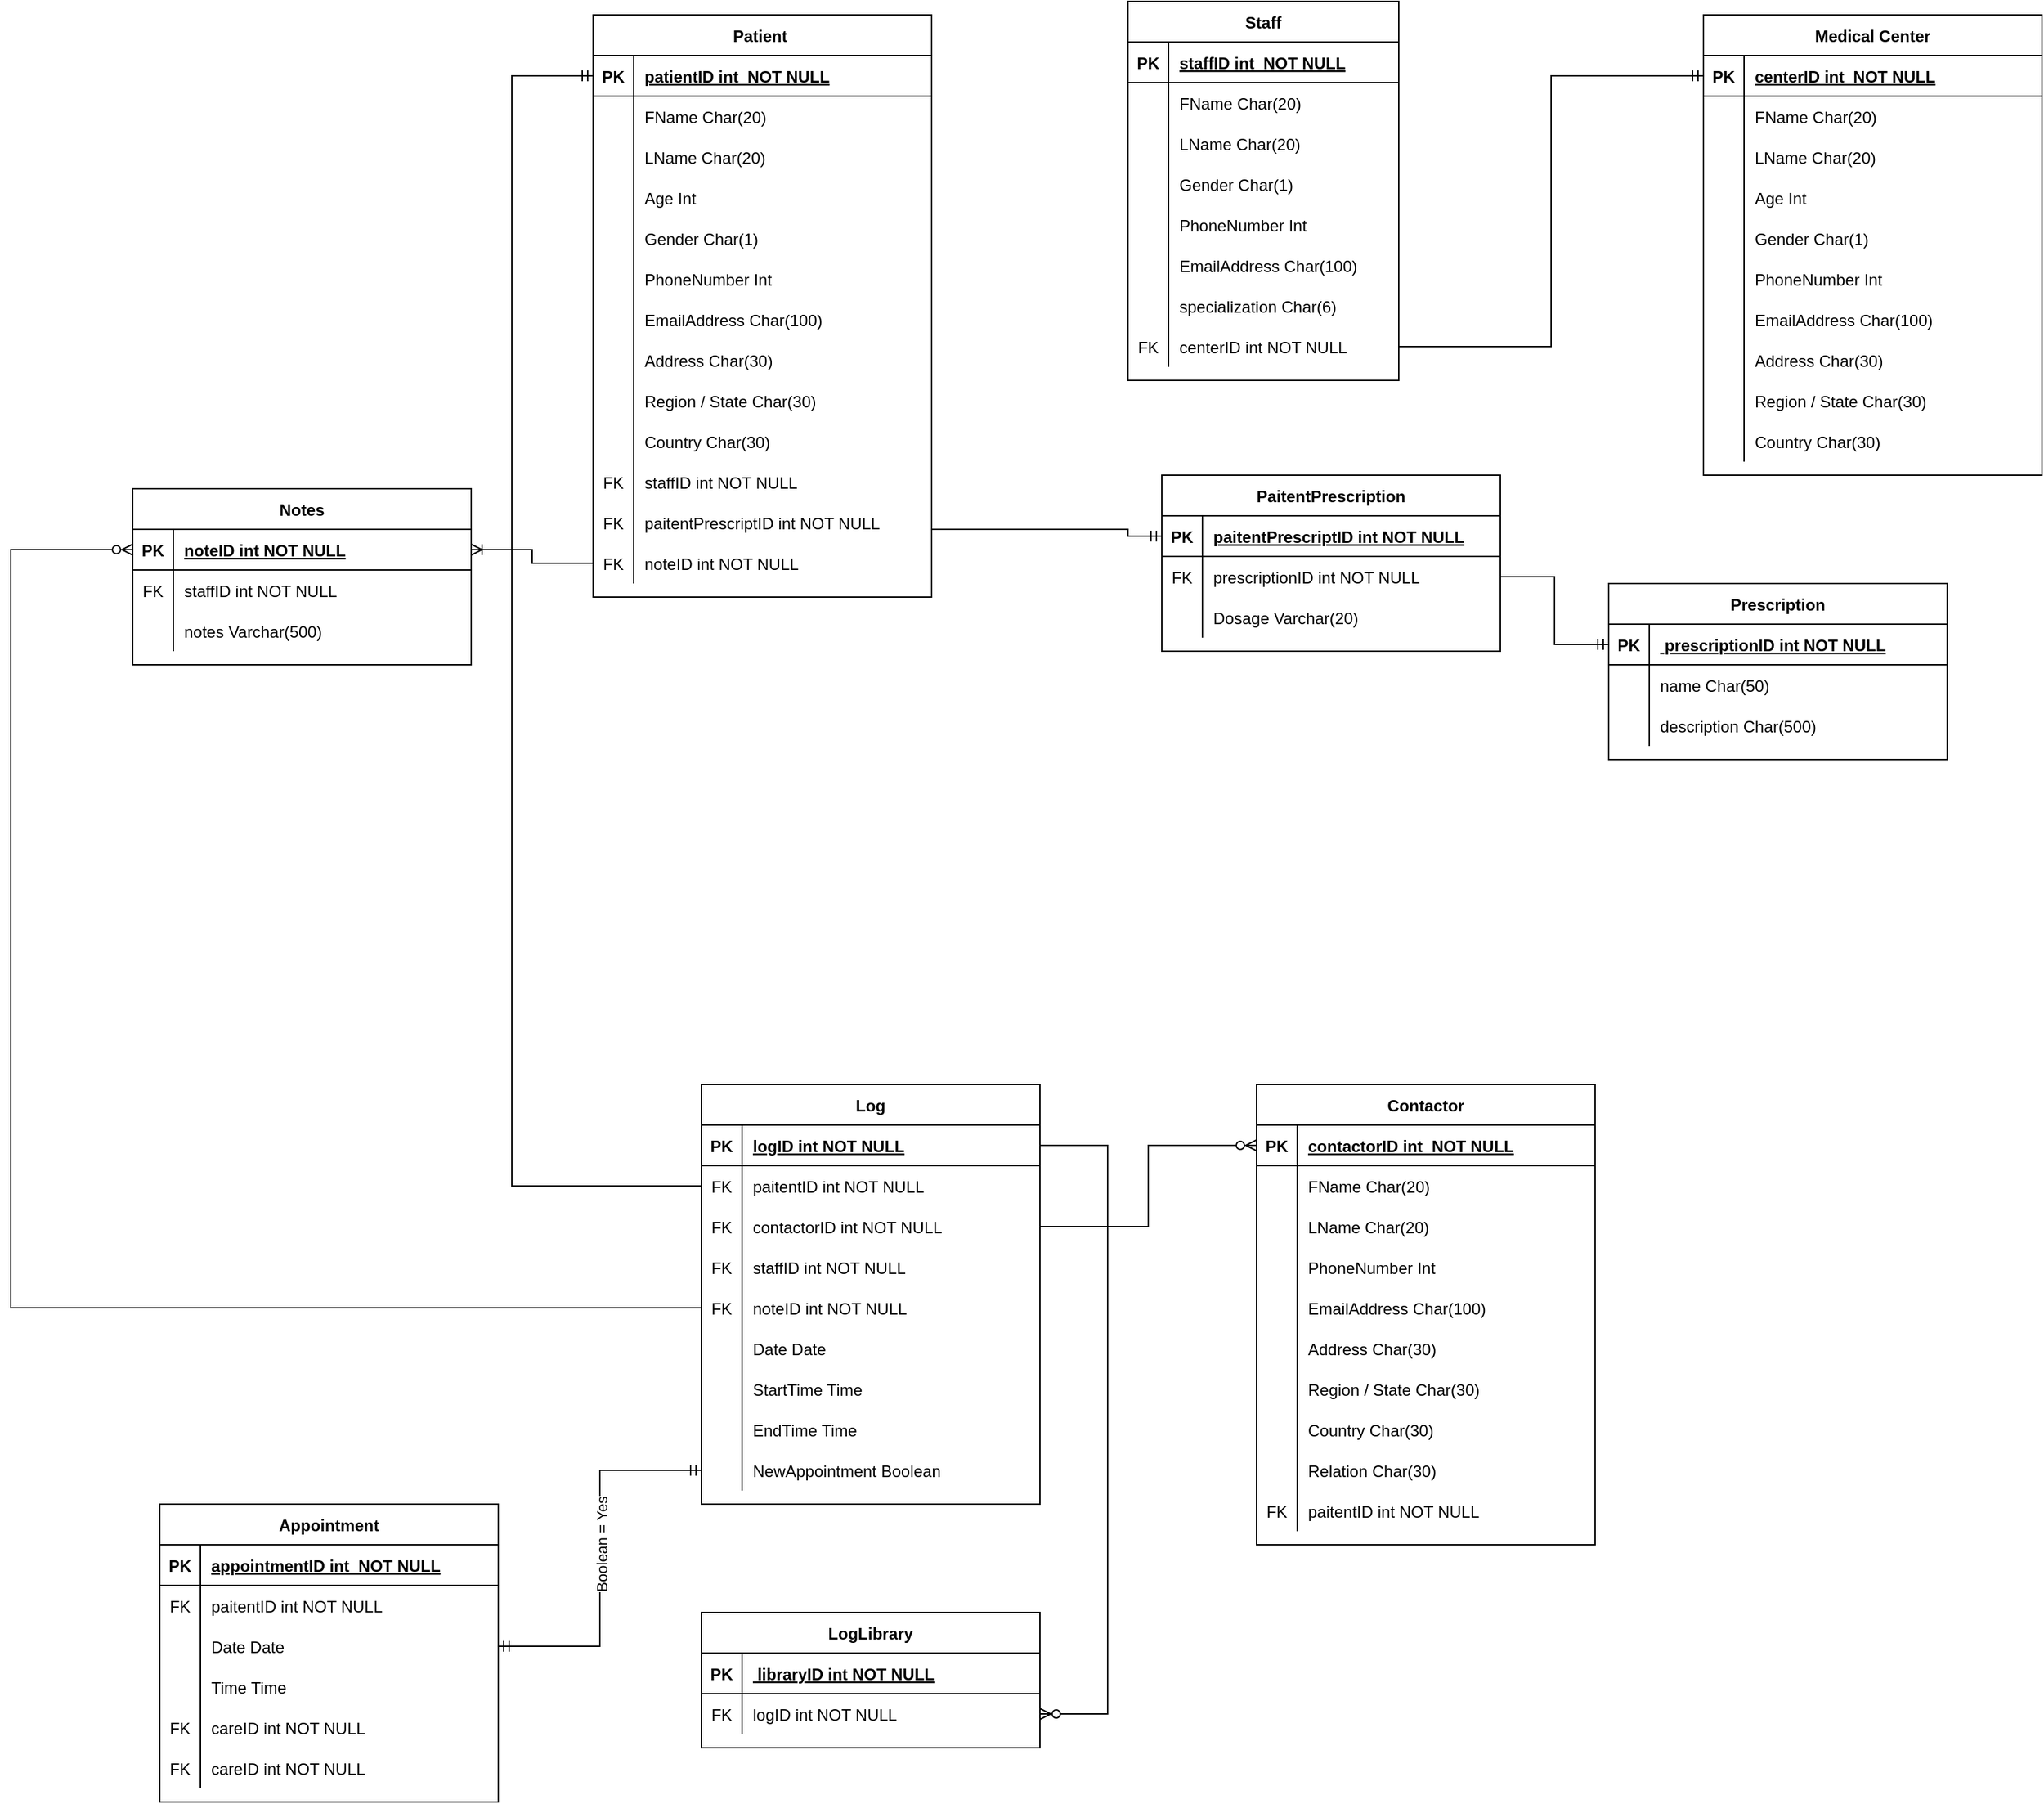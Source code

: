 <mxfile version="13.6.2" type="github">
  <diagram id="R2lEEEUBdFMjLlhIrx00" name="Page-1">
    <mxGraphModel dx="2035" dy="670" grid="1" gridSize="10" guides="1" tooltips="1" connect="1" arrows="1" fold="1" page="1" pageScale="1" pageWidth="850" pageHeight="1100" math="0" shadow="0" extFonts="Permanent Marker^https://fonts.googleapis.com/css?family=Permanent+Marker">
      <root>
        <mxCell id="0" />
        <mxCell id="1" parent="0" />
        <mxCell id="V0HynzZhf9_uyb5cIiKA-1" value="Patient " style="shape=table;startSize=30;container=1;collapsible=1;childLayout=tableLayout;fixedRows=1;rowLines=0;fontStyle=1;align=center;resizeLast=1;" vertex="1" parent="1">
          <mxGeometry x="30" y="40" width="250" height="430" as="geometry" />
        </mxCell>
        <mxCell id="V0HynzZhf9_uyb5cIiKA-2" value="" style="shape=partialRectangle;collapsible=0;dropTarget=0;pointerEvents=0;fillColor=none;points=[[0,0.5],[1,0.5]];portConstraint=eastwest;top=0;left=0;right=0;bottom=1;" vertex="1" parent="V0HynzZhf9_uyb5cIiKA-1">
          <mxGeometry y="30" width="250" height="30" as="geometry" />
        </mxCell>
        <mxCell id="V0HynzZhf9_uyb5cIiKA-3" value="PK" style="shape=partialRectangle;overflow=hidden;connectable=0;fillColor=none;top=0;left=0;bottom=0;right=0;fontStyle=1;" vertex="1" parent="V0HynzZhf9_uyb5cIiKA-2">
          <mxGeometry width="30" height="30" as="geometry" />
        </mxCell>
        <mxCell id="V0HynzZhf9_uyb5cIiKA-4" value="patientID int  NOT NULL " style="shape=partialRectangle;overflow=hidden;connectable=0;fillColor=none;top=0;left=0;bottom=0;right=0;align=left;spacingLeft=6;fontStyle=5;" vertex="1" parent="V0HynzZhf9_uyb5cIiKA-2">
          <mxGeometry x="30" width="220" height="30" as="geometry" />
        </mxCell>
        <mxCell id="V0HynzZhf9_uyb5cIiKA-5" value="" style="shape=partialRectangle;collapsible=0;dropTarget=0;pointerEvents=0;fillColor=none;points=[[0,0.5],[1,0.5]];portConstraint=eastwest;top=0;left=0;right=0;bottom=0;" vertex="1" parent="V0HynzZhf9_uyb5cIiKA-1">
          <mxGeometry y="60" width="250" height="30" as="geometry" />
        </mxCell>
        <mxCell id="V0HynzZhf9_uyb5cIiKA-6" value="" style="shape=partialRectangle;overflow=hidden;connectable=0;fillColor=none;top=0;left=0;bottom=0;right=0;" vertex="1" parent="V0HynzZhf9_uyb5cIiKA-5">
          <mxGeometry width="30" height="30" as="geometry" />
        </mxCell>
        <mxCell id="V0HynzZhf9_uyb5cIiKA-7" value="FName Char(20)" style="shape=partialRectangle;overflow=hidden;connectable=0;fillColor=none;top=0;left=0;bottom=0;right=0;align=left;spacingLeft=6;" vertex="1" parent="V0HynzZhf9_uyb5cIiKA-5">
          <mxGeometry x="30" width="220" height="30" as="geometry" />
        </mxCell>
        <mxCell id="V0HynzZhf9_uyb5cIiKA-8" value="" style="shape=partialRectangle;collapsible=0;dropTarget=0;pointerEvents=0;fillColor=none;points=[[0,0.5],[1,0.5]];portConstraint=eastwest;top=0;left=0;right=0;bottom=0;" vertex="1" parent="V0HynzZhf9_uyb5cIiKA-1">
          <mxGeometry y="90" width="250" height="30" as="geometry" />
        </mxCell>
        <mxCell id="V0HynzZhf9_uyb5cIiKA-9" value="" style="shape=partialRectangle;overflow=hidden;connectable=0;fillColor=none;top=0;left=0;bottom=0;right=0;" vertex="1" parent="V0HynzZhf9_uyb5cIiKA-8">
          <mxGeometry width="30" height="30" as="geometry" />
        </mxCell>
        <mxCell id="V0HynzZhf9_uyb5cIiKA-10" value="LName Char(20)" style="shape=partialRectangle;overflow=hidden;connectable=0;fillColor=none;top=0;left=0;bottom=0;right=0;align=left;spacingLeft=6;" vertex="1" parent="V0HynzZhf9_uyb5cIiKA-8">
          <mxGeometry x="30" width="220" height="30" as="geometry" />
        </mxCell>
        <mxCell id="V0HynzZhf9_uyb5cIiKA-11" value="" style="shape=partialRectangle;collapsible=0;dropTarget=0;pointerEvents=0;fillColor=none;points=[[0,0.5],[1,0.5]];portConstraint=eastwest;top=0;left=0;right=0;bottom=0;" vertex="1" parent="V0HynzZhf9_uyb5cIiKA-1">
          <mxGeometry y="120" width="250" height="30" as="geometry" />
        </mxCell>
        <mxCell id="V0HynzZhf9_uyb5cIiKA-12" value="" style="shape=partialRectangle;overflow=hidden;connectable=0;fillColor=none;top=0;left=0;bottom=0;right=0;" vertex="1" parent="V0HynzZhf9_uyb5cIiKA-11">
          <mxGeometry width="30" height="30" as="geometry" />
        </mxCell>
        <mxCell id="V0HynzZhf9_uyb5cIiKA-13" value="Age Int" style="shape=partialRectangle;overflow=hidden;connectable=0;fillColor=none;top=0;left=0;bottom=0;right=0;align=left;spacingLeft=6;" vertex="1" parent="V0HynzZhf9_uyb5cIiKA-11">
          <mxGeometry x="30" width="220" height="30" as="geometry" />
        </mxCell>
        <mxCell id="V0HynzZhf9_uyb5cIiKA-14" value="" style="shape=partialRectangle;collapsible=0;dropTarget=0;pointerEvents=0;fillColor=none;points=[[0,0.5],[1,0.5]];portConstraint=eastwest;top=0;left=0;right=0;bottom=0;" vertex="1" parent="V0HynzZhf9_uyb5cIiKA-1">
          <mxGeometry y="150" width="250" height="30" as="geometry" />
        </mxCell>
        <mxCell id="V0HynzZhf9_uyb5cIiKA-15" value="" style="shape=partialRectangle;overflow=hidden;connectable=0;fillColor=none;top=0;left=0;bottom=0;right=0;" vertex="1" parent="V0HynzZhf9_uyb5cIiKA-14">
          <mxGeometry width="30" height="30" as="geometry" />
        </mxCell>
        <mxCell id="V0HynzZhf9_uyb5cIiKA-16" value="Gender Char(1)" style="shape=partialRectangle;overflow=hidden;connectable=0;fillColor=none;top=0;left=0;bottom=0;right=0;align=left;spacingLeft=6;" vertex="1" parent="V0HynzZhf9_uyb5cIiKA-14">
          <mxGeometry x="30" width="220" height="30" as="geometry" />
        </mxCell>
        <mxCell id="V0HynzZhf9_uyb5cIiKA-17" value="" style="shape=partialRectangle;collapsible=0;dropTarget=0;pointerEvents=0;fillColor=none;points=[[0,0.5],[1,0.5]];portConstraint=eastwest;top=0;left=0;right=0;bottom=0;" vertex="1" parent="V0HynzZhf9_uyb5cIiKA-1">
          <mxGeometry y="180" width="250" height="30" as="geometry" />
        </mxCell>
        <mxCell id="V0HynzZhf9_uyb5cIiKA-18" value="" style="shape=partialRectangle;overflow=hidden;connectable=0;fillColor=none;top=0;left=0;bottom=0;right=0;" vertex="1" parent="V0HynzZhf9_uyb5cIiKA-17">
          <mxGeometry width="30" height="30" as="geometry" />
        </mxCell>
        <mxCell id="V0HynzZhf9_uyb5cIiKA-19" value="PhoneNumber Int" style="shape=partialRectangle;overflow=hidden;connectable=0;fillColor=none;top=0;left=0;bottom=0;right=0;align=left;spacingLeft=6;" vertex="1" parent="V0HynzZhf9_uyb5cIiKA-17">
          <mxGeometry x="30" width="220" height="30" as="geometry" />
        </mxCell>
        <mxCell id="V0HynzZhf9_uyb5cIiKA-20" value="" style="shape=partialRectangle;collapsible=0;dropTarget=0;pointerEvents=0;fillColor=none;points=[[0,0.5],[1,0.5]];portConstraint=eastwest;top=0;left=0;right=0;bottom=0;" vertex="1" parent="V0HynzZhf9_uyb5cIiKA-1">
          <mxGeometry y="210" width="250" height="30" as="geometry" />
        </mxCell>
        <mxCell id="V0HynzZhf9_uyb5cIiKA-21" value="" style="shape=partialRectangle;overflow=hidden;connectable=0;fillColor=none;top=0;left=0;bottom=0;right=0;" vertex="1" parent="V0HynzZhf9_uyb5cIiKA-20">
          <mxGeometry width="30" height="30" as="geometry" />
        </mxCell>
        <mxCell id="V0HynzZhf9_uyb5cIiKA-22" value="EmailAddress Char(100)" style="shape=partialRectangle;overflow=hidden;connectable=0;fillColor=none;top=0;left=0;bottom=0;right=0;align=left;spacingLeft=6;" vertex="1" parent="V0HynzZhf9_uyb5cIiKA-20">
          <mxGeometry x="30" width="220" height="30" as="geometry" />
        </mxCell>
        <mxCell id="V0HynzZhf9_uyb5cIiKA-23" value="" style="shape=partialRectangle;collapsible=0;dropTarget=0;pointerEvents=0;fillColor=none;points=[[0,0.5],[1,0.5]];portConstraint=eastwest;top=0;left=0;right=0;bottom=0;" vertex="1" parent="V0HynzZhf9_uyb5cIiKA-1">
          <mxGeometry y="240" width="250" height="30" as="geometry" />
        </mxCell>
        <mxCell id="V0HynzZhf9_uyb5cIiKA-24" value="" style="shape=partialRectangle;overflow=hidden;connectable=0;fillColor=none;top=0;left=0;bottom=0;right=0;" vertex="1" parent="V0HynzZhf9_uyb5cIiKA-23">
          <mxGeometry width="30" height="30" as="geometry" />
        </mxCell>
        <mxCell id="V0HynzZhf9_uyb5cIiKA-25" value="Address Char(30)" style="shape=partialRectangle;overflow=hidden;connectable=0;fillColor=none;top=0;left=0;bottom=0;right=0;align=left;spacingLeft=6;" vertex="1" parent="V0HynzZhf9_uyb5cIiKA-23">
          <mxGeometry x="30" width="220" height="30" as="geometry" />
        </mxCell>
        <mxCell id="V0HynzZhf9_uyb5cIiKA-26" value="" style="shape=partialRectangle;collapsible=0;dropTarget=0;pointerEvents=0;fillColor=none;points=[[0,0.5],[1,0.5]];portConstraint=eastwest;top=0;left=0;right=0;bottom=0;" vertex="1" parent="V0HynzZhf9_uyb5cIiKA-1">
          <mxGeometry y="270" width="250" height="30" as="geometry" />
        </mxCell>
        <mxCell id="V0HynzZhf9_uyb5cIiKA-27" value="" style="shape=partialRectangle;overflow=hidden;connectable=0;fillColor=none;top=0;left=0;bottom=0;right=0;" vertex="1" parent="V0HynzZhf9_uyb5cIiKA-26">
          <mxGeometry width="30" height="30" as="geometry" />
        </mxCell>
        <mxCell id="V0HynzZhf9_uyb5cIiKA-28" value="Region / State Char(30)" style="shape=partialRectangle;overflow=hidden;connectable=0;fillColor=none;top=0;left=0;bottom=0;right=0;align=left;spacingLeft=6;" vertex="1" parent="V0HynzZhf9_uyb5cIiKA-26">
          <mxGeometry x="30" width="220" height="30" as="geometry" />
        </mxCell>
        <mxCell id="V0HynzZhf9_uyb5cIiKA-29" value="" style="shape=partialRectangle;collapsible=0;dropTarget=0;pointerEvents=0;fillColor=none;points=[[0,0.5],[1,0.5]];portConstraint=eastwest;top=0;left=0;right=0;bottom=0;" vertex="1" parent="V0HynzZhf9_uyb5cIiKA-1">
          <mxGeometry y="300" width="250" height="30" as="geometry" />
        </mxCell>
        <mxCell id="V0HynzZhf9_uyb5cIiKA-30" value="" style="shape=partialRectangle;overflow=hidden;connectable=0;fillColor=none;top=0;left=0;bottom=0;right=0;" vertex="1" parent="V0HynzZhf9_uyb5cIiKA-29">
          <mxGeometry width="30" height="30" as="geometry" />
        </mxCell>
        <mxCell id="V0HynzZhf9_uyb5cIiKA-31" value="Country Char(30)" style="shape=partialRectangle;overflow=hidden;connectable=0;fillColor=none;top=0;left=0;bottom=0;right=0;align=left;spacingLeft=6;" vertex="1" parent="V0HynzZhf9_uyb5cIiKA-29">
          <mxGeometry x="30" width="220" height="30" as="geometry" />
        </mxCell>
        <mxCell id="V0HynzZhf9_uyb5cIiKA-32" value="" style="shape=partialRectangle;collapsible=0;dropTarget=0;pointerEvents=0;fillColor=none;points=[[0,0.5],[1,0.5]];portConstraint=eastwest;top=0;left=0;right=0;bottom=0;" vertex="1" parent="V0HynzZhf9_uyb5cIiKA-1">
          <mxGeometry y="330" width="250" height="30" as="geometry" />
        </mxCell>
        <mxCell id="V0HynzZhf9_uyb5cIiKA-33" value="FK" style="shape=partialRectangle;overflow=hidden;connectable=0;fillColor=none;top=0;left=0;bottom=0;right=0;" vertex="1" parent="V0HynzZhf9_uyb5cIiKA-32">
          <mxGeometry width="30" height="30" as="geometry" />
        </mxCell>
        <mxCell id="V0HynzZhf9_uyb5cIiKA-34" value="staffID int NOT NULL" style="shape=partialRectangle;overflow=hidden;connectable=0;fillColor=none;top=0;left=0;bottom=0;right=0;align=left;spacingLeft=6;" vertex="1" parent="V0HynzZhf9_uyb5cIiKA-32">
          <mxGeometry x="30" width="220" height="30" as="geometry" />
        </mxCell>
        <mxCell id="V0HynzZhf9_uyb5cIiKA-35" value="" style="shape=partialRectangle;collapsible=0;dropTarget=0;pointerEvents=0;fillColor=none;points=[[0,0.5],[1,0.5]];portConstraint=eastwest;top=0;left=0;right=0;bottom=0;" vertex="1" parent="V0HynzZhf9_uyb5cIiKA-1">
          <mxGeometry y="360" width="250" height="30" as="geometry" />
        </mxCell>
        <mxCell id="V0HynzZhf9_uyb5cIiKA-36" value="FK" style="shape=partialRectangle;overflow=hidden;connectable=0;fillColor=none;top=0;left=0;bottom=0;right=0;" vertex="1" parent="V0HynzZhf9_uyb5cIiKA-35">
          <mxGeometry width="30" height="30" as="geometry" />
        </mxCell>
        <mxCell id="V0HynzZhf9_uyb5cIiKA-37" value="paitentPrescriptID int NOT NULL" style="shape=partialRectangle;overflow=hidden;connectable=0;fillColor=none;top=0;left=0;bottom=0;right=0;align=left;spacingLeft=6;" vertex="1" parent="V0HynzZhf9_uyb5cIiKA-35">
          <mxGeometry x="30" width="220" height="30" as="geometry" />
        </mxCell>
        <mxCell id="V0HynzZhf9_uyb5cIiKA-41" value="" style="shape=partialRectangle;collapsible=0;dropTarget=0;pointerEvents=0;fillColor=none;points=[[0,0.5],[1,0.5]];portConstraint=eastwest;top=0;left=0;right=0;bottom=0;" vertex="1" parent="V0HynzZhf9_uyb5cIiKA-1">
          <mxGeometry y="390" width="250" height="30" as="geometry" />
        </mxCell>
        <mxCell id="V0HynzZhf9_uyb5cIiKA-42" value="FK" style="shape=partialRectangle;overflow=hidden;connectable=0;fillColor=none;top=0;left=0;bottom=0;right=0;" vertex="1" parent="V0HynzZhf9_uyb5cIiKA-41">
          <mxGeometry width="30" height="30" as="geometry" />
        </mxCell>
        <mxCell id="V0HynzZhf9_uyb5cIiKA-43" value="noteID int NOT NULL" style="shape=partialRectangle;overflow=hidden;connectable=0;fillColor=none;top=0;left=0;bottom=0;right=0;align=left;spacingLeft=6;" vertex="1" parent="V0HynzZhf9_uyb5cIiKA-41">
          <mxGeometry x="30" width="220" height="30" as="geometry" />
        </mxCell>
        <mxCell id="V0HynzZhf9_uyb5cIiKA-66" value="" style="edgeStyle=orthogonalEdgeStyle;fontSize=12;html=1;endArrow=ERmandOne;entryX=0;entryY=0.5;entryDx=0;entryDy=0;exitX=1;exitY=0.5;exitDx=0;exitDy=0;rounded=0;" edge="1" parent="1" source="V0HynzZhf9_uyb5cIiKA-35" target="V0HynzZhf9_uyb5cIiKA-112">
          <mxGeometry width="100" height="100" relative="1" as="geometry">
            <mxPoint x="50" y="620" as="sourcePoint" />
            <mxPoint x="150" y="520" as="targetPoint" />
            <Array as="points">
              <mxPoint x="280" y="420" />
              <mxPoint x="425" y="420" />
            </Array>
          </mxGeometry>
        </mxCell>
        <mxCell id="V0HynzZhf9_uyb5cIiKA-67" value="" style="edgeStyle=orthogonalEdgeStyle;fontSize=12;html=1;endArrow=ERmandOne;rounded=0;entryX=0;entryY=0.5;entryDx=0;entryDy=0;exitX=1;exitY=0.5;exitDx=0;exitDy=0;" edge="1" parent="1" source="V0HynzZhf9_uyb5cIiKA-115" target="V0HynzZhf9_uyb5cIiKA-102">
          <mxGeometry width="100" height="100" relative="1" as="geometry">
            <mxPoint x="480" y="550" as="sourcePoint" />
            <mxPoint x="580" y="450" as="targetPoint" />
          </mxGeometry>
        </mxCell>
        <mxCell id="V0HynzZhf9_uyb5cIiKA-68" value="Medical Center" style="shape=table;startSize=30;container=1;collapsible=1;childLayout=tableLayout;fixedRows=1;rowLines=0;fontStyle=1;align=center;resizeLast=1;" vertex="1" parent="1">
          <mxGeometry x="850" y="40" width="250" height="340" as="geometry" />
        </mxCell>
        <mxCell id="V0HynzZhf9_uyb5cIiKA-69" value="" style="shape=partialRectangle;collapsible=0;dropTarget=0;pointerEvents=0;fillColor=none;points=[[0,0.5],[1,0.5]];portConstraint=eastwest;top=0;left=0;right=0;bottom=1;" vertex="1" parent="V0HynzZhf9_uyb5cIiKA-68">
          <mxGeometry y="30" width="250" height="30" as="geometry" />
        </mxCell>
        <mxCell id="V0HynzZhf9_uyb5cIiKA-70" value="PK" style="shape=partialRectangle;overflow=hidden;connectable=0;fillColor=none;top=0;left=0;bottom=0;right=0;fontStyle=1;" vertex="1" parent="V0HynzZhf9_uyb5cIiKA-69">
          <mxGeometry width="30" height="30" as="geometry" />
        </mxCell>
        <mxCell id="V0HynzZhf9_uyb5cIiKA-71" value="centerID int  NOT NULL " style="shape=partialRectangle;overflow=hidden;connectable=0;fillColor=none;top=0;left=0;bottom=0;right=0;align=left;spacingLeft=6;fontStyle=5;" vertex="1" parent="V0HynzZhf9_uyb5cIiKA-69">
          <mxGeometry x="30" width="220" height="30" as="geometry" />
        </mxCell>
        <mxCell id="V0HynzZhf9_uyb5cIiKA-72" value="" style="shape=partialRectangle;collapsible=0;dropTarget=0;pointerEvents=0;fillColor=none;points=[[0,0.5],[1,0.5]];portConstraint=eastwest;top=0;left=0;right=0;bottom=0;" vertex="1" parent="V0HynzZhf9_uyb5cIiKA-68">
          <mxGeometry y="60" width="250" height="30" as="geometry" />
        </mxCell>
        <mxCell id="V0HynzZhf9_uyb5cIiKA-73" value="" style="shape=partialRectangle;overflow=hidden;connectable=0;fillColor=none;top=0;left=0;bottom=0;right=0;" vertex="1" parent="V0HynzZhf9_uyb5cIiKA-72">
          <mxGeometry width="30" height="30" as="geometry" />
        </mxCell>
        <mxCell id="V0HynzZhf9_uyb5cIiKA-74" value="FName Char(20)" style="shape=partialRectangle;overflow=hidden;connectable=0;fillColor=none;top=0;left=0;bottom=0;right=0;align=left;spacingLeft=6;" vertex="1" parent="V0HynzZhf9_uyb5cIiKA-72">
          <mxGeometry x="30" width="220" height="30" as="geometry" />
        </mxCell>
        <mxCell id="V0HynzZhf9_uyb5cIiKA-75" value="" style="shape=partialRectangle;collapsible=0;dropTarget=0;pointerEvents=0;fillColor=none;points=[[0,0.5],[1,0.5]];portConstraint=eastwest;top=0;left=0;right=0;bottom=0;" vertex="1" parent="V0HynzZhf9_uyb5cIiKA-68">
          <mxGeometry y="90" width="250" height="30" as="geometry" />
        </mxCell>
        <mxCell id="V0HynzZhf9_uyb5cIiKA-76" value="" style="shape=partialRectangle;overflow=hidden;connectable=0;fillColor=none;top=0;left=0;bottom=0;right=0;" vertex="1" parent="V0HynzZhf9_uyb5cIiKA-75">
          <mxGeometry width="30" height="30" as="geometry" />
        </mxCell>
        <mxCell id="V0HynzZhf9_uyb5cIiKA-77" value="LName Char(20)" style="shape=partialRectangle;overflow=hidden;connectable=0;fillColor=none;top=0;left=0;bottom=0;right=0;align=left;spacingLeft=6;" vertex="1" parent="V0HynzZhf9_uyb5cIiKA-75">
          <mxGeometry x="30" width="220" height="30" as="geometry" />
        </mxCell>
        <mxCell id="V0HynzZhf9_uyb5cIiKA-78" value="" style="shape=partialRectangle;collapsible=0;dropTarget=0;pointerEvents=0;fillColor=none;points=[[0,0.5],[1,0.5]];portConstraint=eastwest;top=0;left=0;right=0;bottom=0;" vertex="1" parent="V0HynzZhf9_uyb5cIiKA-68">
          <mxGeometry y="120" width="250" height="30" as="geometry" />
        </mxCell>
        <mxCell id="V0HynzZhf9_uyb5cIiKA-79" value="" style="shape=partialRectangle;overflow=hidden;connectable=0;fillColor=none;top=0;left=0;bottom=0;right=0;" vertex="1" parent="V0HynzZhf9_uyb5cIiKA-78">
          <mxGeometry width="30" height="30" as="geometry" />
        </mxCell>
        <mxCell id="V0HynzZhf9_uyb5cIiKA-80" value="Age Int" style="shape=partialRectangle;overflow=hidden;connectable=0;fillColor=none;top=0;left=0;bottom=0;right=0;align=left;spacingLeft=6;" vertex="1" parent="V0HynzZhf9_uyb5cIiKA-78">
          <mxGeometry x="30" width="220" height="30" as="geometry" />
        </mxCell>
        <mxCell id="V0HynzZhf9_uyb5cIiKA-81" value="" style="shape=partialRectangle;collapsible=0;dropTarget=0;pointerEvents=0;fillColor=none;points=[[0,0.5],[1,0.5]];portConstraint=eastwest;top=0;left=0;right=0;bottom=0;" vertex="1" parent="V0HynzZhf9_uyb5cIiKA-68">
          <mxGeometry y="150" width="250" height="30" as="geometry" />
        </mxCell>
        <mxCell id="V0HynzZhf9_uyb5cIiKA-82" value="" style="shape=partialRectangle;overflow=hidden;connectable=0;fillColor=none;top=0;left=0;bottom=0;right=0;" vertex="1" parent="V0HynzZhf9_uyb5cIiKA-81">
          <mxGeometry width="30" height="30" as="geometry" />
        </mxCell>
        <mxCell id="V0HynzZhf9_uyb5cIiKA-83" value="Gender Char(1)" style="shape=partialRectangle;overflow=hidden;connectable=0;fillColor=none;top=0;left=0;bottom=0;right=0;align=left;spacingLeft=6;" vertex="1" parent="V0HynzZhf9_uyb5cIiKA-81">
          <mxGeometry x="30" width="220" height="30" as="geometry" />
        </mxCell>
        <mxCell id="V0HynzZhf9_uyb5cIiKA-84" value="" style="shape=partialRectangle;collapsible=0;dropTarget=0;pointerEvents=0;fillColor=none;points=[[0,0.5],[1,0.5]];portConstraint=eastwest;top=0;left=0;right=0;bottom=0;" vertex="1" parent="V0HynzZhf9_uyb5cIiKA-68">
          <mxGeometry y="180" width="250" height="30" as="geometry" />
        </mxCell>
        <mxCell id="V0HynzZhf9_uyb5cIiKA-85" value="" style="shape=partialRectangle;overflow=hidden;connectable=0;fillColor=none;top=0;left=0;bottom=0;right=0;" vertex="1" parent="V0HynzZhf9_uyb5cIiKA-84">
          <mxGeometry width="30" height="30" as="geometry" />
        </mxCell>
        <mxCell id="V0HynzZhf9_uyb5cIiKA-86" value="PhoneNumber Int" style="shape=partialRectangle;overflow=hidden;connectable=0;fillColor=none;top=0;left=0;bottom=0;right=0;align=left;spacingLeft=6;" vertex="1" parent="V0HynzZhf9_uyb5cIiKA-84">
          <mxGeometry x="30" width="220" height="30" as="geometry" />
        </mxCell>
        <mxCell id="V0HynzZhf9_uyb5cIiKA-87" value="" style="shape=partialRectangle;collapsible=0;dropTarget=0;pointerEvents=0;fillColor=none;points=[[0,0.5],[1,0.5]];portConstraint=eastwest;top=0;left=0;right=0;bottom=0;" vertex="1" parent="V0HynzZhf9_uyb5cIiKA-68">
          <mxGeometry y="210" width="250" height="30" as="geometry" />
        </mxCell>
        <mxCell id="V0HynzZhf9_uyb5cIiKA-88" value="" style="shape=partialRectangle;overflow=hidden;connectable=0;fillColor=none;top=0;left=0;bottom=0;right=0;" vertex="1" parent="V0HynzZhf9_uyb5cIiKA-87">
          <mxGeometry width="30" height="30" as="geometry" />
        </mxCell>
        <mxCell id="V0HynzZhf9_uyb5cIiKA-89" value="EmailAddress Char(100)" style="shape=partialRectangle;overflow=hidden;connectable=0;fillColor=none;top=0;left=0;bottom=0;right=0;align=left;spacingLeft=6;" vertex="1" parent="V0HynzZhf9_uyb5cIiKA-87">
          <mxGeometry x="30" width="220" height="30" as="geometry" />
        </mxCell>
        <mxCell id="V0HynzZhf9_uyb5cIiKA-90" value="" style="shape=partialRectangle;collapsible=0;dropTarget=0;pointerEvents=0;fillColor=none;points=[[0,0.5],[1,0.5]];portConstraint=eastwest;top=0;left=0;right=0;bottom=0;" vertex="1" parent="V0HynzZhf9_uyb5cIiKA-68">
          <mxGeometry y="240" width="250" height="30" as="geometry" />
        </mxCell>
        <mxCell id="V0HynzZhf9_uyb5cIiKA-91" value="" style="shape=partialRectangle;overflow=hidden;connectable=0;fillColor=none;top=0;left=0;bottom=0;right=0;" vertex="1" parent="V0HynzZhf9_uyb5cIiKA-90">
          <mxGeometry width="30" height="30" as="geometry" />
        </mxCell>
        <mxCell id="V0HynzZhf9_uyb5cIiKA-92" value="Address Char(30)" style="shape=partialRectangle;overflow=hidden;connectable=0;fillColor=none;top=0;left=0;bottom=0;right=0;align=left;spacingLeft=6;" vertex="1" parent="V0HynzZhf9_uyb5cIiKA-90">
          <mxGeometry x="30" width="220" height="30" as="geometry" />
        </mxCell>
        <mxCell id="V0HynzZhf9_uyb5cIiKA-93" value="" style="shape=partialRectangle;collapsible=0;dropTarget=0;pointerEvents=0;fillColor=none;points=[[0,0.5],[1,0.5]];portConstraint=eastwest;top=0;left=0;right=0;bottom=0;" vertex="1" parent="V0HynzZhf9_uyb5cIiKA-68">
          <mxGeometry y="270" width="250" height="30" as="geometry" />
        </mxCell>
        <mxCell id="V0HynzZhf9_uyb5cIiKA-94" value="" style="shape=partialRectangle;overflow=hidden;connectable=0;fillColor=none;top=0;left=0;bottom=0;right=0;" vertex="1" parent="V0HynzZhf9_uyb5cIiKA-93">
          <mxGeometry width="30" height="30" as="geometry" />
        </mxCell>
        <mxCell id="V0HynzZhf9_uyb5cIiKA-95" value="Region / State Char(30)" style="shape=partialRectangle;overflow=hidden;connectable=0;fillColor=none;top=0;left=0;bottom=0;right=0;align=left;spacingLeft=6;" vertex="1" parent="V0HynzZhf9_uyb5cIiKA-93">
          <mxGeometry x="30" width="220" height="30" as="geometry" />
        </mxCell>
        <mxCell id="V0HynzZhf9_uyb5cIiKA-96" value="" style="shape=partialRectangle;collapsible=0;dropTarget=0;pointerEvents=0;fillColor=none;points=[[0,0.5],[1,0.5]];portConstraint=eastwest;top=0;left=0;right=0;bottom=0;" vertex="1" parent="V0HynzZhf9_uyb5cIiKA-68">
          <mxGeometry y="300" width="250" height="30" as="geometry" />
        </mxCell>
        <mxCell id="V0HynzZhf9_uyb5cIiKA-97" value="" style="shape=partialRectangle;overflow=hidden;connectable=0;fillColor=none;top=0;left=0;bottom=0;right=0;" vertex="1" parent="V0HynzZhf9_uyb5cIiKA-96">
          <mxGeometry width="30" height="30" as="geometry" />
        </mxCell>
        <mxCell id="V0HynzZhf9_uyb5cIiKA-98" value="Country Char(30)" style="shape=partialRectangle;overflow=hidden;connectable=0;fillColor=none;top=0;left=0;bottom=0;right=0;align=left;spacingLeft=6;" vertex="1" parent="V0HynzZhf9_uyb5cIiKA-96">
          <mxGeometry x="30" width="220" height="30" as="geometry" />
        </mxCell>
        <mxCell id="V0HynzZhf9_uyb5cIiKA-99" value="" style="edgeStyle=orthogonalEdgeStyle;fontSize=12;html=1;endArrow=ERmandOne;rounded=0;exitX=1;exitY=0.5;exitDx=0;exitDy=0;entryX=0;entryY=0.5;entryDx=0;entryDy=0;" edge="1" parent="1" source="V0HynzZhf9_uyb5cIiKA-275" target="V0HynzZhf9_uyb5cIiKA-69">
          <mxGeometry width="100" height="100" relative="1" as="geometry">
            <mxPoint x="680" y="280" as="sourcePoint" />
            <mxPoint x="780" y="180" as="targetPoint" />
          </mxGeometry>
        </mxCell>
        <mxCell id="V0HynzZhf9_uyb5cIiKA-101" value="Prescription" style="shape=table;startSize=30;container=1;collapsible=1;childLayout=tableLayout;fixedRows=1;rowLines=0;fontStyle=1;align=center;resizeLast=1;" vertex="1" parent="1">
          <mxGeometry x="780" y="460" width="250" height="130" as="geometry" />
        </mxCell>
        <mxCell id="V0HynzZhf9_uyb5cIiKA-102" value="" style="shape=partialRectangle;collapsible=0;dropTarget=0;pointerEvents=0;fillColor=none;points=[[0,0.5],[1,0.5]];portConstraint=eastwest;top=0;left=0;right=0;bottom=1;" vertex="1" parent="V0HynzZhf9_uyb5cIiKA-101">
          <mxGeometry y="30" width="250" height="30" as="geometry" />
        </mxCell>
        <mxCell id="V0HynzZhf9_uyb5cIiKA-103" value="PK" style="shape=partialRectangle;overflow=hidden;connectable=0;fillColor=none;top=0;left=0;bottom=0;right=0;fontStyle=1;" vertex="1" parent="V0HynzZhf9_uyb5cIiKA-102">
          <mxGeometry width="30" height="30" as="geometry" />
        </mxCell>
        <mxCell id="V0HynzZhf9_uyb5cIiKA-104" value=" prescriptionID int NOT NULL " style="shape=partialRectangle;overflow=hidden;connectable=0;fillColor=none;top=0;left=0;bottom=0;right=0;align=left;spacingLeft=6;fontStyle=5;" vertex="1" parent="V0HynzZhf9_uyb5cIiKA-102">
          <mxGeometry x="30" width="220" height="30" as="geometry" />
        </mxCell>
        <mxCell id="V0HynzZhf9_uyb5cIiKA-105" value="" style="shape=partialRectangle;collapsible=0;dropTarget=0;pointerEvents=0;fillColor=none;points=[[0,0.5],[1,0.5]];portConstraint=eastwest;top=0;left=0;right=0;bottom=0;" vertex="1" parent="V0HynzZhf9_uyb5cIiKA-101">
          <mxGeometry y="60" width="250" height="30" as="geometry" />
        </mxCell>
        <mxCell id="V0HynzZhf9_uyb5cIiKA-106" value="" style="shape=partialRectangle;overflow=hidden;connectable=0;fillColor=none;top=0;left=0;bottom=0;right=0;" vertex="1" parent="V0HynzZhf9_uyb5cIiKA-105">
          <mxGeometry width="30" height="30" as="geometry" />
        </mxCell>
        <mxCell id="V0HynzZhf9_uyb5cIiKA-107" value="name Char(50)" style="shape=partialRectangle;overflow=hidden;connectable=0;fillColor=none;top=0;left=0;bottom=0;right=0;align=left;spacingLeft=6;" vertex="1" parent="V0HynzZhf9_uyb5cIiKA-105">
          <mxGeometry x="30" width="220" height="30" as="geometry" />
        </mxCell>
        <mxCell id="V0HynzZhf9_uyb5cIiKA-108" value="" style="shape=partialRectangle;collapsible=0;dropTarget=0;pointerEvents=0;fillColor=none;points=[[0,0.5],[1,0.5]];portConstraint=eastwest;top=0;left=0;right=0;bottom=0;" vertex="1" parent="V0HynzZhf9_uyb5cIiKA-101">
          <mxGeometry y="90" width="250" height="30" as="geometry" />
        </mxCell>
        <mxCell id="V0HynzZhf9_uyb5cIiKA-109" value="" style="shape=partialRectangle;overflow=hidden;connectable=0;fillColor=none;top=0;left=0;bottom=0;right=0;" vertex="1" parent="V0HynzZhf9_uyb5cIiKA-108">
          <mxGeometry width="30" height="30" as="geometry" />
        </mxCell>
        <mxCell id="V0HynzZhf9_uyb5cIiKA-110" value="description Char(500)" style="shape=partialRectangle;overflow=hidden;connectable=0;fillColor=none;top=0;left=0;bottom=0;right=0;align=left;spacingLeft=6;" vertex="1" parent="V0HynzZhf9_uyb5cIiKA-108">
          <mxGeometry x="30" width="220" height="30" as="geometry" />
        </mxCell>
        <mxCell id="V0HynzZhf9_uyb5cIiKA-111" value="PaitentPrescription" style="shape=table;startSize=30;container=1;collapsible=1;childLayout=tableLayout;fixedRows=1;rowLines=0;fontStyle=1;align=center;resizeLast=1;" vertex="1" parent="1">
          <mxGeometry x="450" y="380" width="250" height="130" as="geometry" />
        </mxCell>
        <mxCell id="V0HynzZhf9_uyb5cIiKA-112" value="" style="shape=partialRectangle;collapsible=0;dropTarget=0;pointerEvents=0;fillColor=none;points=[[0,0.5],[1,0.5]];portConstraint=eastwest;top=0;left=0;right=0;bottom=1;" vertex="1" parent="V0HynzZhf9_uyb5cIiKA-111">
          <mxGeometry y="30" width="250" height="30" as="geometry" />
        </mxCell>
        <mxCell id="V0HynzZhf9_uyb5cIiKA-113" value="PK" style="shape=partialRectangle;overflow=hidden;connectable=0;fillColor=none;top=0;left=0;bottom=0;right=0;fontStyle=1;" vertex="1" parent="V0HynzZhf9_uyb5cIiKA-112">
          <mxGeometry width="30" height="30" as="geometry" />
        </mxCell>
        <mxCell id="V0HynzZhf9_uyb5cIiKA-114" value="paitentPrescriptID int NOT NULL " style="shape=partialRectangle;overflow=hidden;connectable=0;fillColor=none;top=0;left=0;bottom=0;right=0;align=left;spacingLeft=6;fontStyle=5;" vertex="1" parent="V0HynzZhf9_uyb5cIiKA-112">
          <mxGeometry x="30" width="220" height="30" as="geometry" />
        </mxCell>
        <mxCell id="V0HynzZhf9_uyb5cIiKA-115" value="" style="shape=partialRectangle;collapsible=0;dropTarget=0;pointerEvents=0;fillColor=none;points=[[0,0.5],[1,0.5]];portConstraint=eastwest;top=0;left=0;right=0;bottom=0;" vertex="1" parent="V0HynzZhf9_uyb5cIiKA-111">
          <mxGeometry y="60" width="250" height="30" as="geometry" />
        </mxCell>
        <mxCell id="V0HynzZhf9_uyb5cIiKA-116" value="FK" style="shape=partialRectangle;overflow=hidden;connectable=0;fillColor=none;top=0;left=0;bottom=0;right=0;" vertex="1" parent="V0HynzZhf9_uyb5cIiKA-115">
          <mxGeometry width="30" height="30" as="geometry" />
        </mxCell>
        <mxCell id="V0HynzZhf9_uyb5cIiKA-117" value="prescriptionID int NOT NULL" style="shape=partialRectangle;overflow=hidden;connectable=0;fillColor=none;top=0;left=0;bottom=0;right=0;align=left;spacingLeft=6;" vertex="1" parent="V0HynzZhf9_uyb5cIiKA-115">
          <mxGeometry x="30" width="220" height="30" as="geometry" />
        </mxCell>
        <mxCell id="V0HynzZhf9_uyb5cIiKA-118" value="" style="shape=partialRectangle;collapsible=0;dropTarget=0;pointerEvents=0;fillColor=none;points=[[0,0.5],[1,0.5]];portConstraint=eastwest;top=0;left=0;right=0;bottom=0;" vertex="1" parent="V0HynzZhf9_uyb5cIiKA-111">
          <mxGeometry y="90" width="250" height="30" as="geometry" />
        </mxCell>
        <mxCell id="V0HynzZhf9_uyb5cIiKA-119" value="" style="shape=partialRectangle;overflow=hidden;connectable=0;fillColor=none;top=0;left=0;bottom=0;right=0;" vertex="1" parent="V0HynzZhf9_uyb5cIiKA-118">
          <mxGeometry width="30" height="30" as="geometry" />
        </mxCell>
        <mxCell id="V0HynzZhf9_uyb5cIiKA-120" value="Dosage Varchar(20)" style="shape=partialRectangle;overflow=hidden;connectable=0;fillColor=none;top=0;left=0;bottom=0;right=0;align=left;spacingLeft=6;" vertex="1" parent="V0HynzZhf9_uyb5cIiKA-118">
          <mxGeometry x="30" width="220" height="30" as="geometry" />
        </mxCell>
        <mxCell id="V0HynzZhf9_uyb5cIiKA-145" value="Notes" style="shape=table;startSize=30;container=1;collapsible=1;childLayout=tableLayout;fixedRows=1;rowLines=0;fontStyle=1;align=center;resizeLast=1;" vertex="1" parent="1">
          <mxGeometry x="-310" y="390" width="250" height="130" as="geometry" />
        </mxCell>
        <mxCell id="V0HynzZhf9_uyb5cIiKA-146" value="" style="shape=partialRectangle;collapsible=0;dropTarget=0;pointerEvents=0;fillColor=none;points=[[0,0.5],[1,0.5]];portConstraint=eastwest;top=0;left=0;right=0;bottom=1;" vertex="1" parent="V0HynzZhf9_uyb5cIiKA-145">
          <mxGeometry y="30" width="250" height="30" as="geometry" />
        </mxCell>
        <mxCell id="V0HynzZhf9_uyb5cIiKA-147" value="PK" style="shape=partialRectangle;overflow=hidden;connectable=0;fillColor=none;top=0;left=0;bottom=0;right=0;fontStyle=1;" vertex="1" parent="V0HynzZhf9_uyb5cIiKA-146">
          <mxGeometry width="30" height="30" as="geometry" />
        </mxCell>
        <mxCell id="V0HynzZhf9_uyb5cIiKA-148" value="noteID int NOT NULL " style="shape=partialRectangle;overflow=hidden;connectable=0;fillColor=none;top=0;left=0;bottom=0;right=0;align=left;spacingLeft=6;fontStyle=5;" vertex="1" parent="V0HynzZhf9_uyb5cIiKA-146">
          <mxGeometry x="30" width="220" height="30" as="geometry" />
        </mxCell>
        <mxCell id="V0HynzZhf9_uyb5cIiKA-152" value="" style="shape=partialRectangle;collapsible=0;dropTarget=0;pointerEvents=0;fillColor=none;points=[[0,0.5],[1,0.5]];portConstraint=eastwest;top=0;left=0;right=0;bottom=0;" vertex="1" parent="V0HynzZhf9_uyb5cIiKA-145">
          <mxGeometry y="60" width="250" height="30" as="geometry" />
        </mxCell>
        <mxCell id="V0HynzZhf9_uyb5cIiKA-153" value="FK" style="shape=partialRectangle;overflow=hidden;connectable=0;fillColor=none;top=0;left=0;bottom=0;right=0;" vertex="1" parent="V0HynzZhf9_uyb5cIiKA-152">
          <mxGeometry width="30" height="30" as="geometry" />
        </mxCell>
        <mxCell id="V0HynzZhf9_uyb5cIiKA-154" value="staffID int NOT NULL" style="shape=partialRectangle;overflow=hidden;connectable=0;fillColor=none;top=0;left=0;bottom=0;right=0;align=left;spacingLeft=6;" vertex="1" parent="V0HynzZhf9_uyb5cIiKA-152">
          <mxGeometry x="30" width="220" height="30" as="geometry" />
        </mxCell>
        <mxCell id="V0HynzZhf9_uyb5cIiKA-155" value="" style="shape=partialRectangle;collapsible=0;dropTarget=0;pointerEvents=0;fillColor=none;points=[[0,0.5],[1,0.5]];portConstraint=eastwest;top=0;left=0;right=0;bottom=0;" vertex="1" parent="V0HynzZhf9_uyb5cIiKA-145">
          <mxGeometry y="90" width="250" height="30" as="geometry" />
        </mxCell>
        <mxCell id="V0HynzZhf9_uyb5cIiKA-156" value="" style="shape=partialRectangle;overflow=hidden;connectable=0;fillColor=none;top=0;left=0;bottom=0;right=0;" vertex="1" parent="V0HynzZhf9_uyb5cIiKA-155">
          <mxGeometry width="30" height="30" as="geometry" />
        </mxCell>
        <mxCell id="V0HynzZhf9_uyb5cIiKA-157" value="notes Varchar(500)" style="shape=partialRectangle;overflow=hidden;connectable=0;fillColor=none;top=0;left=0;bottom=0;right=0;align=left;spacingLeft=6;" vertex="1" parent="V0HynzZhf9_uyb5cIiKA-155">
          <mxGeometry x="30" width="220" height="30" as="geometry" />
        </mxCell>
        <mxCell id="V0HynzZhf9_uyb5cIiKA-158" value="" style="edgeStyle=orthogonalEdgeStyle;fontSize=12;html=1;endArrow=ERoneToMany;exitX=0;exitY=0.5;exitDx=0;exitDy=0;entryX=1;entryY=0.5;entryDx=0;entryDy=0;rounded=0;" edge="1" parent="1" source="V0HynzZhf9_uyb5cIiKA-41" target="V0HynzZhf9_uyb5cIiKA-146">
          <mxGeometry width="100" height="100" relative="1" as="geometry">
            <mxPoint x="-190" y="360" as="sourcePoint" />
            <mxPoint x="-90" y="260" as="targetPoint" />
          </mxGeometry>
        </mxCell>
        <mxCell id="V0HynzZhf9_uyb5cIiKA-256" value="Staff" style="shape=table;startSize=30;container=1;collapsible=1;childLayout=tableLayout;fixedRows=1;rowLines=0;fontStyle=1;align=center;resizeLast=1;" vertex="1" parent="1">
          <mxGeometry x="425" y="30" width="200" height="280" as="geometry" />
        </mxCell>
        <mxCell id="V0HynzZhf9_uyb5cIiKA-257" value="" style="shape=partialRectangle;collapsible=0;dropTarget=0;pointerEvents=0;fillColor=none;points=[[0,0.5],[1,0.5]];portConstraint=eastwest;top=0;left=0;right=0;bottom=1;" vertex="1" parent="V0HynzZhf9_uyb5cIiKA-256">
          <mxGeometry y="30" width="200" height="30" as="geometry" />
        </mxCell>
        <mxCell id="V0HynzZhf9_uyb5cIiKA-258" value="PK" style="shape=partialRectangle;overflow=hidden;connectable=0;fillColor=none;top=0;left=0;bottom=0;right=0;fontStyle=1;" vertex="1" parent="V0HynzZhf9_uyb5cIiKA-257">
          <mxGeometry width="30" height="30" as="geometry" />
        </mxCell>
        <mxCell id="V0HynzZhf9_uyb5cIiKA-259" value="staffID int  NOT NULL " style="shape=partialRectangle;overflow=hidden;connectable=0;fillColor=none;top=0;left=0;bottom=0;right=0;align=left;spacingLeft=6;fontStyle=5;" vertex="1" parent="V0HynzZhf9_uyb5cIiKA-257">
          <mxGeometry x="30" width="170" height="30" as="geometry" />
        </mxCell>
        <mxCell id="V0HynzZhf9_uyb5cIiKA-260" value="" style="shape=partialRectangle;collapsible=0;dropTarget=0;pointerEvents=0;fillColor=none;points=[[0,0.5],[1,0.5]];portConstraint=eastwest;top=0;left=0;right=0;bottom=0;" vertex="1" parent="V0HynzZhf9_uyb5cIiKA-256">
          <mxGeometry y="60" width="200" height="30" as="geometry" />
        </mxCell>
        <mxCell id="V0HynzZhf9_uyb5cIiKA-261" value="" style="shape=partialRectangle;overflow=hidden;connectable=0;fillColor=none;top=0;left=0;bottom=0;right=0;" vertex="1" parent="V0HynzZhf9_uyb5cIiKA-260">
          <mxGeometry width="30" height="30" as="geometry" />
        </mxCell>
        <mxCell id="V0HynzZhf9_uyb5cIiKA-262" value="FName Char(20)" style="shape=partialRectangle;overflow=hidden;connectable=0;fillColor=none;top=0;left=0;bottom=0;right=0;align=left;spacingLeft=6;" vertex="1" parent="V0HynzZhf9_uyb5cIiKA-260">
          <mxGeometry x="30" width="170" height="30" as="geometry" />
        </mxCell>
        <mxCell id="V0HynzZhf9_uyb5cIiKA-263" value="" style="shape=partialRectangle;collapsible=0;dropTarget=0;pointerEvents=0;fillColor=none;points=[[0,0.5],[1,0.5]];portConstraint=eastwest;top=0;left=0;right=0;bottom=0;" vertex="1" parent="V0HynzZhf9_uyb5cIiKA-256">
          <mxGeometry y="90" width="200" height="30" as="geometry" />
        </mxCell>
        <mxCell id="V0HynzZhf9_uyb5cIiKA-264" value="" style="shape=partialRectangle;overflow=hidden;connectable=0;fillColor=none;top=0;left=0;bottom=0;right=0;" vertex="1" parent="V0HynzZhf9_uyb5cIiKA-263">
          <mxGeometry width="30" height="30" as="geometry" />
        </mxCell>
        <mxCell id="V0HynzZhf9_uyb5cIiKA-265" value="LName Char(20)" style="shape=partialRectangle;overflow=hidden;connectable=0;fillColor=none;top=0;left=0;bottom=0;right=0;align=left;spacingLeft=6;" vertex="1" parent="V0HynzZhf9_uyb5cIiKA-263">
          <mxGeometry x="30" width="170" height="30" as="geometry" />
        </mxCell>
        <mxCell id="V0HynzZhf9_uyb5cIiKA-266" value="" style="shape=partialRectangle;collapsible=0;dropTarget=0;pointerEvents=0;fillColor=none;points=[[0,0.5],[1,0.5]];portConstraint=eastwest;top=0;left=0;right=0;bottom=0;" vertex="1" parent="V0HynzZhf9_uyb5cIiKA-256">
          <mxGeometry y="120" width="200" height="30" as="geometry" />
        </mxCell>
        <mxCell id="V0HynzZhf9_uyb5cIiKA-267" value="" style="shape=partialRectangle;overflow=hidden;connectable=0;fillColor=none;top=0;left=0;bottom=0;right=0;" vertex="1" parent="V0HynzZhf9_uyb5cIiKA-266">
          <mxGeometry width="30" height="30" as="geometry" />
        </mxCell>
        <mxCell id="V0HynzZhf9_uyb5cIiKA-268" value="Gender Char(1)" style="shape=partialRectangle;overflow=hidden;connectable=0;fillColor=none;top=0;left=0;bottom=0;right=0;align=left;spacingLeft=6;" vertex="1" parent="V0HynzZhf9_uyb5cIiKA-266">
          <mxGeometry x="30" width="170" height="30" as="geometry" />
        </mxCell>
        <mxCell id="V0HynzZhf9_uyb5cIiKA-269" value="" style="shape=partialRectangle;collapsible=0;dropTarget=0;pointerEvents=0;fillColor=none;points=[[0,0.5],[1,0.5]];portConstraint=eastwest;top=0;left=0;right=0;bottom=0;" vertex="1" parent="V0HynzZhf9_uyb5cIiKA-256">
          <mxGeometry y="150" width="200" height="30" as="geometry" />
        </mxCell>
        <mxCell id="V0HynzZhf9_uyb5cIiKA-270" value="" style="shape=partialRectangle;overflow=hidden;connectable=0;fillColor=none;top=0;left=0;bottom=0;right=0;" vertex="1" parent="V0HynzZhf9_uyb5cIiKA-269">
          <mxGeometry width="30" height="30" as="geometry" />
        </mxCell>
        <mxCell id="V0HynzZhf9_uyb5cIiKA-271" value="PhoneNumber Int" style="shape=partialRectangle;overflow=hidden;connectable=0;fillColor=none;top=0;left=0;bottom=0;right=0;align=left;spacingLeft=6;" vertex="1" parent="V0HynzZhf9_uyb5cIiKA-269">
          <mxGeometry x="30" width="170" height="30" as="geometry" />
        </mxCell>
        <mxCell id="V0HynzZhf9_uyb5cIiKA-272" value="" style="shape=partialRectangle;collapsible=0;dropTarget=0;pointerEvents=0;fillColor=none;points=[[0,0.5],[1,0.5]];portConstraint=eastwest;top=0;left=0;right=0;bottom=0;" vertex="1" parent="V0HynzZhf9_uyb5cIiKA-256">
          <mxGeometry y="180" width="200" height="30" as="geometry" />
        </mxCell>
        <mxCell id="V0HynzZhf9_uyb5cIiKA-273" value="" style="shape=partialRectangle;overflow=hidden;connectable=0;fillColor=none;top=0;left=0;bottom=0;right=0;" vertex="1" parent="V0HynzZhf9_uyb5cIiKA-272">
          <mxGeometry width="30" height="30" as="geometry" />
        </mxCell>
        <mxCell id="V0HynzZhf9_uyb5cIiKA-274" value="EmailAddress Char(100)" style="shape=partialRectangle;overflow=hidden;connectable=0;fillColor=none;top=0;left=0;bottom=0;right=0;align=left;spacingLeft=6;" vertex="1" parent="V0HynzZhf9_uyb5cIiKA-272">
          <mxGeometry x="30" width="170" height="30" as="geometry" />
        </mxCell>
        <mxCell id="V0HynzZhf9_uyb5cIiKA-278" value="" style="shape=partialRectangle;collapsible=0;dropTarget=0;pointerEvents=0;fillColor=none;points=[[0,0.5],[1,0.5]];portConstraint=eastwest;top=0;left=0;right=0;bottom=0;" vertex="1" parent="V0HynzZhf9_uyb5cIiKA-256">
          <mxGeometry y="210" width="200" height="30" as="geometry" />
        </mxCell>
        <mxCell id="V0HynzZhf9_uyb5cIiKA-279" value="" style="shape=partialRectangle;overflow=hidden;connectable=0;fillColor=none;top=0;left=0;bottom=0;right=0;" vertex="1" parent="V0HynzZhf9_uyb5cIiKA-278">
          <mxGeometry width="30" height="30" as="geometry" />
        </mxCell>
        <mxCell id="V0HynzZhf9_uyb5cIiKA-280" value="specialization Char(6)" style="shape=partialRectangle;overflow=hidden;connectable=0;fillColor=none;top=0;left=0;bottom=0;right=0;align=left;spacingLeft=6;" vertex="1" parent="V0HynzZhf9_uyb5cIiKA-278">
          <mxGeometry x="30" width="170" height="30" as="geometry" />
        </mxCell>
        <mxCell id="V0HynzZhf9_uyb5cIiKA-275" value="" style="shape=partialRectangle;collapsible=0;dropTarget=0;pointerEvents=0;fillColor=none;points=[[0,0.5],[1,0.5]];portConstraint=eastwest;top=0;left=0;right=0;bottom=0;" vertex="1" parent="V0HynzZhf9_uyb5cIiKA-256">
          <mxGeometry y="240" width="200" height="30" as="geometry" />
        </mxCell>
        <mxCell id="V0HynzZhf9_uyb5cIiKA-276" value="FK" style="shape=partialRectangle;overflow=hidden;connectable=0;fillColor=none;top=0;left=0;bottom=0;right=0;" vertex="1" parent="V0HynzZhf9_uyb5cIiKA-275">
          <mxGeometry width="30" height="30" as="geometry" />
        </mxCell>
        <mxCell id="V0HynzZhf9_uyb5cIiKA-277" value="centerID int NOT NULL" style="shape=partialRectangle;overflow=hidden;connectable=0;fillColor=none;top=0;left=0;bottom=0;right=0;align=left;spacingLeft=6;" vertex="1" parent="V0HynzZhf9_uyb5cIiKA-275">
          <mxGeometry x="30" width="170" height="30" as="geometry" />
        </mxCell>
        <mxCell id="V0HynzZhf9_uyb5cIiKA-161" value="Log" style="shape=table;startSize=30;container=1;collapsible=1;childLayout=tableLayout;fixedRows=1;rowLines=0;fontStyle=1;align=center;resizeLast=1;" vertex="1" parent="1">
          <mxGeometry x="110" y="830" width="250" height="310" as="geometry" />
        </mxCell>
        <mxCell id="V0HynzZhf9_uyb5cIiKA-162" value="" style="shape=partialRectangle;collapsible=0;dropTarget=0;pointerEvents=0;fillColor=none;points=[[0,0.5],[1,0.5]];portConstraint=eastwest;top=0;left=0;right=0;bottom=1;" vertex="1" parent="V0HynzZhf9_uyb5cIiKA-161">
          <mxGeometry y="30" width="250" height="30" as="geometry" />
        </mxCell>
        <mxCell id="V0HynzZhf9_uyb5cIiKA-163" value="PK" style="shape=partialRectangle;overflow=hidden;connectable=0;fillColor=none;top=0;left=0;bottom=0;right=0;fontStyle=1;" vertex="1" parent="V0HynzZhf9_uyb5cIiKA-162">
          <mxGeometry width="30" height="30" as="geometry" />
        </mxCell>
        <mxCell id="V0HynzZhf9_uyb5cIiKA-164" value="logID int NOT NULL" style="shape=partialRectangle;overflow=hidden;connectable=0;fillColor=none;top=0;left=0;bottom=0;right=0;align=left;spacingLeft=6;fontStyle=5;" vertex="1" parent="V0HynzZhf9_uyb5cIiKA-162">
          <mxGeometry x="30" width="220" height="30" as="geometry" />
        </mxCell>
        <mxCell id="V0HynzZhf9_uyb5cIiKA-165" value="" style="shape=partialRectangle;collapsible=0;dropTarget=0;pointerEvents=0;fillColor=none;points=[[0,0.5],[1,0.5]];portConstraint=eastwest;top=0;left=0;right=0;bottom=0;" vertex="1" parent="V0HynzZhf9_uyb5cIiKA-161">
          <mxGeometry y="60" width="250" height="30" as="geometry" />
        </mxCell>
        <mxCell id="V0HynzZhf9_uyb5cIiKA-166" value="FK" style="shape=partialRectangle;overflow=hidden;connectable=0;fillColor=none;top=0;left=0;bottom=0;right=0;" vertex="1" parent="V0HynzZhf9_uyb5cIiKA-165">
          <mxGeometry width="30" height="30" as="geometry" />
        </mxCell>
        <mxCell id="V0HynzZhf9_uyb5cIiKA-167" value="paitentID int NOT NULL" style="shape=partialRectangle;overflow=hidden;connectable=0;fillColor=none;top=0;left=0;bottom=0;right=0;align=left;spacingLeft=6;" vertex="1" parent="V0HynzZhf9_uyb5cIiKA-165">
          <mxGeometry x="30" width="220" height="30" as="geometry" />
        </mxCell>
        <mxCell id="V0HynzZhf9_uyb5cIiKA-168" value="" style="shape=partialRectangle;collapsible=0;dropTarget=0;pointerEvents=0;fillColor=none;points=[[0,0.5],[1,0.5]];portConstraint=eastwest;top=0;left=0;right=0;bottom=0;" vertex="1" parent="V0HynzZhf9_uyb5cIiKA-161">
          <mxGeometry y="90" width="250" height="30" as="geometry" />
        </mxCell>
        <mxCell id="V0HynzZhf9_uyb5cIiKA-169" value="FK" style="shape=partialRectangle;overflow=hidden;connectable=0;fillColor=none;top=0;left=0;bottom=0;right=0;" vertex="1" parent="V0HynzZhf9_uyb5cIiKA-168">
          <mxGeometry width="30" height="30" as="geometry" />
        </mxCell>
        <mxCell id="V0HynzZhf9_uyb5cIiKA-170" value="contactorID int NOT NULL" style="shape=partialRectangle;overflow=hidden;connectable=0;fillColor=none;top=0;left=0;bottom=0;right=0;align=left;spacingLeft=6;" vertex="1" parent="V0HynzZhf9_uyb5cIiKA-168">
          <mxGeometry x="30" width="220" height="30" as="geometry" />
        </mxCell>
        <mxCell id="V0HynzZhf9_uyb5cIiKA-171" value="" style="shape=partialRectangle;collapsible=0;dropTarget=0;pointerEvents=0;fillColor=none;points=[[0,0.5],[1,0.5]];portConstraint=eastwest;top=0;left=0;right=0;bottom=0;" vertex="1" parent="V0HynzZhf9_uyb5cIiKA-161">
          <mxGeometry y="120" width="250" height="30" as="geometry" />
        </mxCell>
        <mxCell id="V0HynzZhf9_uyb5cIiKA-172" value="FK" style="shape=partialRectangle;overflow=hidden;connectable=0;fillColor=none;top=0;left=0;bottom=0;right=0;" vertex="1" parent="V0HynzZhf9_uyb5cIiKA-171">
          <mxGeometry width="30" height="30" as="geometry" />
        </mxCell>
        <mxCell id="V0HynzZhf9_uyb5cIiKA-173" value="staffID int NOT NULL" style="shape=partialRectangle;overflow=hidden;connectable=0;fillColor=none;top=0;left=0;bottom=0;right=0;align=left;spacingLeft=6;" vertex="1" parent="V0HynzZhf9_uyb5cIiKA-171">
          <mxGeometry x="30" width="220" height="30" as="geometry" />
        </mxCell>
        <mxCell id="V0HynzZhf9_uyb5cIiKA-177" value="" style="shape=partialRectangle;collapsible=0;dropTarget=0;pointerEvents=0;fillColor=none;points=[[0,0.5],[1,0.5]];portConstraint=eastwest;top=0;left=0;right=0;bottom=0;" vertex="1" parent="V0HynzZhf9_uyb5cIiKA-161">
          <mxGeometry y="150" width="250" height="30" as="geometry" />
        </mxCell>
        <mxCell id="V0HynzZhf9_uyb5cIiKA-178" value="FK" style="shape=partialRectangle;overflow=hidden;connectable=0;fillColor=none;top=0;left=0;bottom=0;right=0;" vertex="1" parent="V0HynzZhf9_uyb5cIiKA-177">
          <mxGeometry width="30" height="30" as="geometry" />
        </mxCell>
        <mxCell id="V0HynzZhf9_uyb5cIiKA-179" value="noteID int NOT NULL" style="shape=partialRectangle;overflow=hidden;connectable=0;fillColor=none;top=0;left=0;bottom=0;right=0;align=left;spacingLeft=6;" vertex="1" parent="V0HynzZhf9_uyb5cIiKA-177">
          <mxGeometry x="30" width="220" height="30" as="geometry" />
        </mxCell>
        <mxCell id="V0HynzZhf9_uyb5cIiKA-180" value="" style="shape=partialRectangle;collapsible=0;dropTarget=0;pointerEvents=0;fillColor=none;points=[[0,0.5],[1,0.5]];portConstraint=eastwest;top=0;left=0;right=0;bottom=0;" vertex="1" parent="V0HynzZhf9_uyb5cIiKA-161">
          <mxGeometry y="180" width="250" height="30" as="geometry" />
        </mxCell>
        <mxCell id="V0HynzZhf9_uyb5cIiKA-181" value="" style="shape=partialRectangle;overflow=hidden;connectable=0;fillColor=none;top=0;left=0;bottom=0;right=0;" vertex="1" parent="V0HynzZhf9_uyb5cIiKA-180">
          <mxGeometry width="30" height="30" as="geometry" />
        </mxCell>
        <mxCell id="V0HynzZhf9_uyb5cIiKA-182" value="Date Date" style="shape=partialRectangle;overflow=hidden;connectable=0;fillColor=none;top=0;left=0;bottom=0;right=0;align=left;spacingLeft=6;" vertex="1" parent="V0HynzZhf9_uyb5cIiKA-180">
          <mxGeometry x="30" width="220" height="30" as="geometry" />
        </mxCell>
        <mxCell id="V0HynzZhf9_uyb5cIiKA-183" value="" style="shape=partialRectangle;collapsible=0;dropTarget=0;pointerEvents=0;fillColor=none;points=[[0,0.5],[1,0.5]];portConstraint=eastwest;top=0;left=0;right=0;bottom=0;" vertex="1" parent="V0HynzZhf9_uyb5cIiKA-161">
          <mxGeometry y="210" width="250" height="30" as="geometry" />
        </mxCell>
        <mxCell id="V0HynzZhf9_uyb5cIiKA-184" value="" style="shape=partialRectangle;overflow=hidden;connectable=0;fillColor=none;top=0;left=0;bottom=0;right=0;" vertex="1" parent="V0HynzZhf9_uyb5cIiKA-183">
          <mxGeometry width="30" height="30" as="geometry" />
        </mxCell>
        <mxCell id="V0HynzZhf9_uyb5cIiKA-185" value="StartTime Time" style="shape=partialRectangle;overflow=hidden;connectable=0;fillColor=none;top=0;left=0;bottom=0;right=0;align=left;spacingLeft=6;" vertex="1" parent="V0HynzZhf9_uyb5cIiKA-183">
          <mxGeometry x="30" width="220" height="30" as="geometry" />
        </mxCell>
        <mxCell id="V0HynzZhf9_uyb5cIiKA-186" value="" style="shape=partialRectangle;collapsible=0;dropTarget=0;pointerEvents=0;fillColor=none;points=[[0,0.5],[1,0.5]];portConstraint=eastwest;top=0;left=0;right=0;bottom=0;" vertex="1" parent="V0HynzZhf9_uyb5cIiKA-161">
          <mxGeometry y="240" width="250" height="30" as="geometry" />
        </mxCell>
        <mxCell id="V0HynzZhf9_uyb5cIiKA-187" value="" style="shape=partialRectangle;overflow=hidden;connectable=0;fillColor=none;top=0;left=0;bottom=0;right=0;" vertex="1" parent="V0HynzZhf9_uyb5cIiKA-186">
          <mxGeometry width="30" height="30" as="geometry" />
        </mxCell>
        <mxCell id="V0HynzZhf9_uyb5cIiKA-188" value="EndTime Time" style="shape=partialRectangle;overflow=hidden;connectable=0;fillColor=none;top=0;left=0;bottom=0;right=0;align=left;spacingLeft=6;" vertex="1" parent="V0HynzZhf9_uyb5cIiKA-186">
          <mxGeometry x="30" width="220" height="30" as="geometry" />
        </mxCell>
        <mxCell id="V0HynzZhf9_uyb5cIiKA-189" value="" style="shape=partialRectangle;collapsible=0;dropTarget=0;pointerEvents=0;fillColor=none;points=[[0,0.5],[1,0.5]];portConstraint=eastwest;top=0;left=0;right=0;bottom=0;" vertex="1" parent="V0HynzZhf9_uyb5cIiKA-161">
          <mxGeometry y="270" width="250" height="30" as="geometry" />
        </mxCell>
        <mxCell id="V0HynzZhf9_uyb5cIiKA-190" value="" style="shape=partialRectangle;overflow=hidden;connectable=0;fillColor=none;top=0;left=0;bottom=0;right=0;" vertex="1" parent="V0HynzZhf9_uyb5cIiKA-189">
          <mxGeometry width="30" height="30" as="geometry" />
        </mxCell>
        <mxCell id="V0HynzZhf9_uyb5cIiKA-191" value="NewAppointment Boolean" style="shape=partialRectangle;overflow=hidden;connectable=0;fillColor=none;top=0;left=0;bottom=0;right=0;align=left;spacingLeft=6;" vertex="1" parent="V0HynzZhf9_uyb5cIiKA-189">
          <mxGeometry x="30" width="220" height="30" as="geometry" />
        </mxCell>
        <mxCell id="V0HynzZhf9_uyb5cIiKA-192" value="Contactor" style="shape=table;startSize=30;container=1;collapsible=1;childLayout=tableLayout;fixedRows=1;rowLines=0;fontStyle=1;align=center;resizeLast=1;" vertex="1" parent="1">
          <mxGeometry x="520" y="830" width="250" height="340" as="geometry" />
        </mxCell>
        <mxCell id="V0HynzZhf9_uyb5cIiKA-193" value="" style="shape=partialRectangle;collapsible=0;dropTarget=0;pointerEvents=0;fillColor=none;points=[[0,0.5],[1,0.5]];portConstraint=eastwest;top=0;left=0;right=0;bottom=1;" vertex="1" parent="V0HynzZhf9_uyb5cIiKA-192">
          <mxGeometry y="30" width="250" height="30" as="geometry" />
        </mxCell>
        <mxCell id="V0HynzZhf9_uyb5cIiKA-194" value="PK" style="shape=partialRectangle;overflow=hidden;connectable=0;fillColor=none;top=0;left=0;bottom=0;right=0;fontStyle=1;" vertex="1" parent="V0HynzZhf9_uyb5cIiKA-193">
          <mxGeometry width="30" height="30" as="geometry" />
        </mxCell>
        <mxCell id="V0HynzZhf9_uyb5cIiKA-195" value="contactorID int  NOT NULL " style="shape=partialRectangle;overflow=hidden;connectable=0;fillColor=none;top=0;left=0;bottom=0;right=0;align=left;spacingLeft=6;fontStyle=5;" vertex="1" parent="V0HynzZhf9_uyb5cIiKA-193">
          <mxGeometry x="30" width="220" height="30" as="geometry" />
        </mxCell>
        <mxCell id="V0HynzZhf9_uyb5cIiKA-196" value="" style="shape=partialRectangle;collapsible=0;dropTarget=0;pointerEvents=0;fillColor=none;points=[[0,0.5],[1,0.5]];portConstraint=eastwest;top=0;left=0;right=0;bottom=0;" vertex="1" parent="V0HynzZhf9_uyb5cIiKA-192">
          <mxGeometry y="60" width="250" height="30" as="geometry" />
        </mxCell>
        <mxCell id="V0HynzZhf9_uyb5cIiKA-197" value="" style="shape=partialRectangle;overflow=hidden;connectable=0;fillColor=none;top=0;left=0;bottom=0;right=0;" vertex="1" parent="V0HynzZhf9_uyb5cIiKA-196">
          <mxGeometry width="30" height="30" as="geometry" />
        </mxCell>
        <mxCell id="V0HynzZhf9_uyb5cIiKA-198" value="FName Char(20)" style="shape=partialRectangle;overflow=hidden;connectable=0;fillColor=none;top=0;left=0;bottom=0;right=0;align=left;spacingLeft=6;" vertex="1" parent="V0HynzZhf9_uyb5cIiKA-196">
          <mxGeometry x="30" width="220" height="30" as="geometry" />
        </mxCell>
        <mxCell id="V0HynzZhf9_uyb5cIiKA-199" value="" style="shape=partialRectangle;collapsible=0;dropTarget=0;pointerEvents=0;fillColor=none;points=[[0,0.5],[1,0.5]];portConstraint=eastwest;top=0;left=0;right=0;bottom=0;" vertex="1" parent="V0HynzZhf9_uyb5cIiKA-192">
          <mxGeometry y="90" width="250" height="30" as="geometry" />
        </mxCell>
        <mxCell id="V0HynzZhf9_uyb5cIiKA-200" value="" style="shape=partialRectangle;overflow=hidden;connectable=0;fillColor=none;top=0;left=0;bottom=0;right=0;" vertex="1" parent="V0HynzZhf9_uyb5cIiKA-199">
          <mxGeometry width="30" height="30" as="geometry" />
        </mxCell>
        <mxCell id="V0HynzZhf9_uyb5cIiKA-201" value="LName Char(20)" style="shape=partialRectangle;overflow=hidden;connectable=0;fillColor=none;top=0;left=0;bottom=0;right=0;align=left;spacingLeft=6;" vertex="1" parent="V0HynzZhf9_uyb5cIiKA-199">
          <mxGeometry x="30" width="220" height="30" as="geometry" />
        </mxCell>
        <mxCell id="V0HynzZhf9_uyb5cIiKA-202" value="" style="shape=partialRectangle;collapsible=0;dropTarget=0;pointerEvents=0;fillColor=none;points=[[0,0.5],[1,0.5]];portConstraint=eastwest;top=0;left=0;right=0;bottom=0;" vertex="1" parent="V0HynzZhf9_uyb5cIiKA-192">
          <mxGeometry y="120" width="250" height="30" as="geometry" />
        </mxCell>
        <mxCell id="V0HynzZhf9_uyb5cIiKA-203" value="" style="shape=partialRectangle;overflow=hidden;connectable=0;fillColor=none;top=0;left=0;bottom=0;right=0;" vertex="1" parent="V0HynzZhf9_uyb5cIiKA-202">
          <mxGeometry width="30" height="30" as="geometry" />
        </mxCell>
        <mxCell id="V0HynzZhf9_uyb5cIiKA-204" value="PhoneNumber Int" style="shape=partialRectangle;overflow=hidden;connectable=0;fillColor=none;top=0;left=0;bottom=0;right=0;align=left;spacingLeft=6;" vertex="1" parent="V0HynzZhf9_uyb5cIiKA-202">
          <mxGeometry x="30" width="220" height="30" as="geometry" />
        </mxCell>
        <mxCell id="V0HynzZhf9_uyb5cIiKA-205" value="" style="shape=partialRectangle;collapsible=0;dropTarget=0;pointerEvents=0;fillColor=none;points=[[0,0.5],[1,0.5]];portConstraint=eastwest;top=0;left=0;right=0;bottom=0;" vertex="1" parent="V0HynzZhf9_uyb5cIiKA-192">
          <mxGeometry y="150" width="250" height="30" as="geometry" />
        </mxCell>
        <mxCell id="V0HynzZhf9_uyb5cIiKA-206" value="" style="shape=partialRectangle;overflow=hidden;connectable=0;fillColor=none;top=0;left=0;bottom=0;right=0;" vertex="1" parent="V0HynzZhf9_uyb5cIiKA-205">
          <mxGeometry width="30" height="30" as="geometry" />
        </mxCell>
        <mxCell id="V0HynzZhf9_uyb5cIiKA-207" value="EmailAddress Char(100)" style="shape=partialRectangle;overflow=hidden;connectable=0;fillColor=none;top=0;left=0;bottom=0;right=0;align=left;spacingLeft=6;" vertex="1" parent="V0HynzZhf9_uyb5cIiKA-205">
          <mxGeometry x="30" width="220" height="30" as="geometry" />
        </mxCell>
        <mxCell id="V0HynzZhf9_uyb5cIiKA-208" value="" style="shape=partialRectangle;collapsible=0;dropTarget=0;pointerEvents=0;fillColor=none;points=[[0,0.5],[1,0.5]];portConstraint=eastwest;top=0;left=0;right=0;bottom=0;" vertex="1" parent="V0HynzZhf9_uyb5cIiKA-192">
          <mxGeometry y="180" width="250" height="30" as="geometry" />
        </mxCell>
        <mxCell id="V0HynzZhf9_uyb5cIiKA-209" value="" style="shape=partialRectangle;overflow=hidden;connectable=0;fillColor=none;top=0;left=0;bottom=0;right=0;" vertex="1" parent="V0HynzZhf9_uyb5cIiKA-208">
          <mxGeometry width="30" height="30" as="geometry" />
        </mxCell>
        <mxCell id="V0HynzZhf9_uyb5cIiKA-210" value="Address Char(30)" style="shape=partialRectangle;overflow=hidden;connectable=0;fillColor=none;top=0;left=0;bottom=0;right=0;align=left;spacingLeft=6;" vertex="1" parent="V0HynzZhf9_uyb5cIiKA-208">
          <mxGeometry x="30" width="220" height="30" as="geometry" />
        </mxCell>
        <mxCell id="V0HynzZhf9_uyb5cIiKA-211" value="" style="shape=partialRectangle;collapsible=0;dropTarget=0;pointerEvents=0;fillColor=none;points=[[0,0.5],[1,0.5]];portConstraint=eastwest;top=0;left=0;right=0;bottom=0;" vertex="1" parent="V0HynzZhf9_uyb5cIiKA-192">
          <mxGeometry y="210" width="250" height="30" as="geometry" />
        </mxCell>
        <mxCell id="V0HynzZhf9_uyb5cIiKA-212" value="" style="shape=partialRectangle;overflow=hidden;connectable=0;fillColor=none;top=0;left=0;bottom=0;right=0;" vertex="1" parent="V0HynzZhf9_uyb5cIiKA-211">
          <mxGeometry width="30" height="30" as="geometry" />
        </mxCell>
        <mxCell id="V0HynzZhf9_uyb5cIiKA-213" value="Region / State Char(30)" style="shape=partialRectangle;overflow=hidden;connectable=0;fillColor=none;top=0;left=0;bottom=0;right=0;align=left;spacingLeft=6;" vertex="1" parent="V0HynzZhf9_uyb5cIiKA-211">
          <mxGeometry x="30" width="220" height="30" as="geometry" />
        </mxCell>
        <mxCell id="V0HynzZhf9_uyb5cIiKA-214" value="" style="shape=partialRectangle;collapsible=0;dropTarget=0;pointerEvents=0;fillColor=none;points=[[0,0.5],[1,0.5]];portConstraint=eastwest;top=0;left=0;right=0;bottom=0;" vertex="1" parent="V0HynzZhf9_uyb5cIiKA-192">
          <mxGeometry y="240" width="250" height="30" as="geometry" />
        </mxCell>
        <mxCell id="V0HynzZhf9_uyb5cIiKA-215" value="" style="shape=partialRectangle;overflow=hidden;connectable=0;fillColor=none;top=0;left=0;bottom=0;right=0;" vertex="1" parent="V0HynzZhf9_uyb5cIiKA-214">
          <mxGeometry width="30" height="30" as="geometry" />
        </mxCell>
        <mxCell id="V0HynzZhf9_uyb5cIiKA-216" value="Country Char(30)" style="shape=partialRectangle;overflow=hidden;connectable=0;fillColor=none;top=0;left=0;bottom=0;right=0;align=left;spacingLeft=6;" vertex="1" parent="V0HynzZhf9_uyb5cIiKA-214">
          <mxGeometry x="30" width="220" height="30" as="geometry" />
        </mxCell>
        <mxCell id="V0HynzZhf9_uyb5cIiKA-217" value="" style="shape=partialRectangle;collapsible=0;dropTarget=0;pointerEvents=0;fillColor=none;points=[[0,0.5],[1,0.5]];portConstraint=eastwest;top=0;left=0;right=0;bottom=0;" vertex="1" parent="V0HynzZhf9_uyb5cIiKA-192">
          <mxGeometry y="270" width="250" height="30" as="geometry" />
        </mxCell>
        <mxCell id="V0HynzZhf9_uyb5cIiKA-218" value="" style="shape=partialRectangle;overflow=hidden;connectable=0;fillColor=none;top=0;left=0;bottom=0;right=0;" vertex="1" parent="V0HynzZhf9_uyb5cIiKA-217">
          <mxGeometry width="30" height="30" as="geometry" />
        </mxCell>
        <mxCell id="V0HynzZhf9_uyb5cIiKA-219" value="Relation Char(30)" style="shape=partialRectangle;overflow=hidden;connectable=0;fillColor=none;top=0;left=0;bottom=0;right=0;align=left;spacingLeft=6;" vertex="1" parent="V0HynzZhf9_uyb5cIiKA-217">
          <mxGeometry x="30" width="220" height="30" as="geometry" />
        </mxCell>
        <mxCell id="V0HynzZhf9_uyb5cIiKA-220" value="" style="shape=partialRectangle;collapsible=0;dropTarget=0;pointerEvents=0;fillColor=none;points=[[0,0.5],[1,0.5]];portConstraint=eastwest;top=0;left=0;right=0;bottom=0;" vertex="1" parent="V0HynzZhf9_uyb5cIiKA-192">
          <mxGeometry y="300" width="250" height="30" as="geometry" />
        </mxCell>
        <mxCell id="V0HynzZhf9_uyb5cIiKA-221" value="FK" style="shape=partialRectangle;overflow=hidden;connectable=0;fillColor=none;top=0;left=0;bottom=0;right=0;" vertex="1" parent="V0HynzZhf9_uyb5cIiKA-220">
          <mxGeometry width="30" height="30" as="geometry" />
        </mxCell>
        <mxCell id="V0HynzZhf9_uyb5cIiKA-222" value="paitentID int NOT NULL" style="shape=partialRectangle;overflow=hidden;connectable=0;fillColor=none;top=0;left=0;bottom=0;right=0;align=left;spacingLeft=6;" vertex="1" parent="V0HynzZhf9_uyb5cIiKA-220">
          <mxGeometry x="30" width="220" height="30" as="geometry" />
        </mxCell>
        <mxCell id="V0HynzZhf9_uyb5cIiKA-223" value="" style="edgeStyle=orthogonalEdgeStyle;fontSize=12;html=1;endArrow=ERzeroToMany;endFill=1;exitX=1;exitY=0.5;exitDx=0;exitDy=0;rounded=0;" edge="1" parent="1" source="V0HynzZhf9_uyb5cIiKA-168" target="V0HynzZhf9_uyb5cIiKA-193">
          <mxGeometry width="100" height="100" relative="1" as="geometry">
            <mxPoint x="410" y="990" as="sourcePoint" />
            <mxPoint x="510" y="890" as="targetPoint" />
          </mxGeometry>
        </mxCell>
        <mxCell id="V0HynzZhf9_uyb5cIiKA-224" value="" style="edgeStyle=orthogonalEdgeStyle;fontSize=12;html=1;endArrow=ERmandOne;startArrow=ERmandOne;entryX=0;entryY=0.5;entryDx=0;entryDy=0;exitX=1;exitY=0.5;exitDx=0;exitDy=0;rounded=0;" edge="1" parent="1" source="V0HynzZhf9_uyb5cIiKA-241" target="V0HynzZhf9_uyb5cIiKA-189">
          <mxGeometry width="100" height="100" relative="1" as="geometry">
            <mxPoint x="-170" y="1240" as="sourcePoint" />
            <mxPoint x="-70" y="1140" as="targetPoint" />
          </mxGeometry>
        </mxCell>
        <mxCell id="V0HynzZhf9_uyb5cIiKA-225" value="Boolean = Yes" style="edgeLabel;html=1;align=center;verticalAlign=middle;resizable=0;points=[];horizontal=0;" vertex="1" connectable="0" parent="V0HynzZhf9_uyb5cIiKA-224">
          <mxGeometry x="0.073" y="-1" relative="1" as="geometry">
            <mxPoint as="offset" />
          </mxGeometry>
        </mxCell>
        <mxCell id="V0HynzZhf9_uyb5cIiKA-226" value="LogLibrary" style="shape=table;startSize=30;container=1;collapsible=1;childLayout=tableLayout;fixedRows=1;rowLines=0;fontStyle=1;align=center;resizeLast=1;" vertex="1" parent="1">
          <mxGeometry x="110" y="1220" width="250" height="100" as="geometry" />
        </mxCell>
        <mxCell id="V0HynzZhf9_uyb5cIiKA-227" value="" style="shape=partialRectangle;collapsible=0;dropTarget=0;pointerEvents=0;fillColor=none;points=[[0,0.5],[1,0.5]];portConstraint=eastwest;top=0;left=0;right=0;bottom=1;" vertex="1" parent="V0HynzZhf9_uyb5cIiKA-226">
          <mxGeometry y="30" width="250" height="30" as="geometry" />
        </mxCell>
        <mxCell id="V0HynzZhf9_uyb5cIiKA-228" value="PK" style="shape=partialRectangle;overflow=hidden;connectable=0;fillColor=none;top=0;left=0;bottom=0;right=0;fontStyle=1;" vertex="1" parent="V0HynzZhf9_uyb5cIiKA-227">
          <mxGeometry width="30" height="30" as="geometry" />
        </mxCell>
        <mxCell id="V0HynzZhf9_uyb5cIiKA-229" value=" libraryID int NOT NULL " style="shape=partialRectangle;overflow=hidden;connectable=0;fillColor=none;top=0;left=0;bottom=0;right=0;align=left;spacingLeft=6;fontStyle=5;" vertex="1" parent="V0HynzZhf9_uyb5cIiKA-227">
          <mxGeometry x="30" width="220" height="30" as="geometry" />
        </mxCell>
        <mxCell id="V0HynzZhf9_uyb5cIiKA-230" value="" style="shape=partialRectangle;collapsible=0;dropTarget=0;pointerEvents=0;fillColor=none;points=[[0,0.5],[1,0.5]];portConstraint=eastwest;top=0;left=0;right=0;bottom=0;" vertex="1" parent="V0HynzZhf9_uyb5cIiKA-226">
          <mxGeometry y="60" width="250" height="30" as="geometry" />
        </mxCell>
        <mxCell id="V0HynzZhf9_uyb5cIiKA-231" value="FK" style="shape=partialRectangle;overflow=hidden;connectable=0;fillColor=none;top=0;left=0;bottom=0;right=0;" vertex="1" parent="V0HynzZhf9_uyb5cIiKA-230">
          <mxGeometry width="30" height="30" as="geometry" />
        </mxCell>
        <mxCell id="V0HynzZhf9_uyb5cIiKA-232" value="logID int NOT NULL" style="shape=partialRectangle;overflow=hidden;connectable=0;fillColor=none;top=0;left=0;bottom=0;right=0;align=left;spacingLeft=6;" vertex="1" parent="V0HynzZhf9_uyb5cIiKA-230">
          <mxGeometry x="30" width="220" height="30" as="geometry" />
        </mxCell>
        <mxCell id="V0HynzZhf9_uyb5cIiKA-233" value="" style="edgeStyle=orthogonalEdgeStyle;fontSize=12;html=1;endArrow=ERzeroToMany;endFill=1;rounded=0;exitX=1;exitY=0.5;exitDx=0;exitDy=0;entryX=1;entryY=0.5;entryDx=0;entryDy=0;" edge="1" parent="1" source="V0HynzZhf9_uyb5cIiKA-162" target="V0HynzZhf9_uyb5cIiKA-230">
          <mxGeometry width="100" height="100" relative="1" as="geometry">
            <mxPoint x="370" y="875" as="sourcePoint" />
            <mxPoint x="530" y="1280" as="targetPoint" />
            <Array as="points">
              <mxPoint x="410" y="875" />
              <mxPoint x="410" y="1295" />
            </Array>
          </mxGeometry>
        </mxCell>
        <mxCell id="V0HynzZhf9_uyb5cIiKA-234" value="Appointment" style="shape=table;startSize=30;container=1;collapsible=1;childLayout=tableLayout;fixedRows=1;rowLines=0;fontStyle=1;align=center;resizeLast=1;" vertex="1" parent="1">
          <mxGeometry x="-290" y="1140" width="250" height="220" as="geometry" />
        </mxCell>
        <mxCell id="V0HynzZhf9_uyb5cIiKA-235" value="" style="shape=partialRectangle;collapsible=0;dropTarget=0;pointerEvents=0;fillColor=none;points=[[0,0.5],[1,0.5]];portConstraint=eastwest;top=0;left=0;right=0;bottom=1;" vertex="1" parent="V0HynzZhf9_uyb5cIiKA-234">
          <mxGeometry y="30" width="250" height="30" as="geometry" />
        </mxCell>
        <mxCell id="V0HynzZhf9_uyb5cIiKA-236" value="PK" style="shape=partialRectangle;overflow=hidden;connectable=0;fillColor=none;top=0;left=0;bottom=0;right=0;fontStyle=1;" vertex="1" parent="V0HynzZhf9_uyb5cIiKA-235">
          <mxGeometry width="30" height="30" as="geometry" />
        </mxCell>
        <mxCell id="V0HynzZhf9_uyb5cIiKA-237" value="appointmentID int  NOT NULL " style="shape=partialRectangle;overflow=hidden;connectable=0;fillColor=none;top=0;left=0;bottom=0;right=0;align=left;spacingLeft=6;fontStyle=5;" vertex="1" parent="V0HynzZhf9_uyb5cIiKA-235">
          <mxGeometry x="30" width="220" height="30" as="geometry" />
        </mxCell>
        <mxCell id="V0HynzZhf9_uyb5cIiKA-238" value="" style="shape=partialRectangle;collapsible=0;dropTarget=0;pointerEvents=0;fillColor=none;points=[[0,0.5],[1,0.5]];portConstraint=eastwest;top=0;left=0;right=0;bottom=0;" vertex="1" parent="V0HynzZhf9_uyb5cIiKA-234">
          <mxGeometry y="60" width="250" height="30" as="geometry" />
        </mxCell>
        <mxCell id="V0HynzZhf9_uyb5cIiKA-239" value="FK" style="shape=partialRectangle;overflow=hidden;connectable=0;fillColor=none;top=0;left=0;bottom=0;right=0;" vertex="1" parent="V0HynzZhf9_uyb5cIiKA-238">
          <mxGeometry width="30" height="30" as="geometry" />
        </mxCell>
        <mxCell id="V0HynzZhf9_uyb5cIiKA-240" value="paitentID int NOT NULL" style="shape=partialRectangle;overflow=hidden;connectable=0;fillColor=none;top=0;left=0;bottom=0;right=0;align=left;spacingLeft=6;" vertex="1" parent="V0HynzZhf9_uyb5cIiKA-238">
          <mxGeometry x="30" width="220" height="30" as="geometry" />
        </mxCell>
        <mxCell id="V0HynzZhf9_uyb5cIiKA-241" value="" style="shape=partialRectangle;collapsible=0;dropTarget=0;pointerEvents=0;fillColor=none;points=[[0,0.5],[1,0.5]];portConstraint=eastwest;top=0;left=0;right=0;bottom=0;" vertex="1" parent="V0HynzZhf9_uyb5cIiKA-234">
          <mxGeometry y="90" width="250" height="30" as="geometry" />
        </mxCell>
        <mxCell id="V0HynzZhf9_uyb5cIiKA-242" value="" style="shape=partialRectangle;overflow=hidden;connectable=0;fillColor=none;top=0;left=0;bottom=0;right=0;" vertex="1" parent="V0HynzZhf9_uyb5cIiKA-241">
          <mxGeometry width="30" height="30" as="geometry" />
        </mxCell>
        <mxCell id="V0HynzZhf9_uyb5cIiKA-243" value="Date Date" style="shape=partialRectangle;overflow=hidden;connectable=0;fillColor=none;top=0;left=0;bottom=0;right=0;align=left;spacingLeft=6;" vertex="1" parent="V0HynzZhf9_uyb5cIiKA-241">
          <mxGeometry x="30" width="220" height="30" as="geometry" />
        </mxCell>
        <mxCell id="V0HynzZhf9_uyb5cIiKA-244" value="" style="shape=partialRectangle;collapsible=0;dropTarget=0;pointerEvents=0;fillColor=none;points=[[0,0.5],[1,0.5]];portConstraint=eastwest;top=0;left=0;right=0;bottom=0;" vertex="1" parent="V0HynzZhf9_uyb5cIiKA-234">
          <mxGeometry y="120" width="250" height="30" as="geometry" />
        </mxCell>
        <mxCell id="V0HynzZhf9_uyb5cIiKA-245" value="" style="shape=partialRectangle;overflow=hidden;connectable=0;fillColor=none;top=0;left=0;bottom=0;right=0;" vertex="1" parent="V0HynzZhf9_uyb5cIiKA-244">
          <mxGeometry width="30" height="30" as="geometry" />
        </mxCell>
        <mxCell id="V0HynzZhf9_uyb5cIiKA-246" value="Time Time" style="shape=partialRectangle;overflow=hidden;connectable=0;fillColor=none;top=0;left=0;bottom=0;right=0;align=left;spacingLeft=6;" vertex="1" parent="V0HynzZhf9_uyb5cIiKA-244">
          <mxGeometry x="30" width="220" height="30" as="geometry" />
        </mxCell>
        <mxCell id="V0HynzZhf9_uyb5cIiKA-247" value="" style="shape=partialRectangle;collapsible=0;dropTarget=0;pointerEvents=0;fillColor=none;points=[[0,0.5],[1,0.5]];portConstraint=eastwest;top=0;left=0;right=0;bottom=0;" vertex="1" parent="V0HynzZhf9_uyb5cIiKA-234">
          <mxGeometry y="150" width="250" height="30" as="geometry" />
        </mxCell>
        <mxCell id="V0HynzZhf9_uyb5cIiKA-248" value="FK" style="shape=partialRectangle;overflow=hidden;connectable=0;fillColor=none;top=0;left=0;bottom=0;right=0;" vertex="1" parent="V0HynzZhf9_uyb5cIiKA-247">
          <mxGeometry width="30" height="30" as="geometry" />
        </mxCell>
        <mxCell id="V0HynzZhf9_uyb5cIiKA-249" value="careID int NOT NULL" style="shape=partialRectangle;overflow=hidden;connectable=0;fillColor=none;top=0;left=0;bottom=0;right=0;align=left;spacingLeft=6;" vertex="1" parent="V0HynzZhf9_uyb5cIiKA-247">
          <mxGeometry x="30" width="220" height="30" as="geometry" />
        </mxCell>
        <mxCell id="V0HynzZhf9_uyb5cIiKA-250" value="" style="shape=partialRectangle;collapsible=0;dropTarget=0;pointerEvents=0;fillColor=none;points=[[0,0.5],[1,0.5]];portConstraint=eastwest;top=0;left=0;right=0;bottom=0;" vertex="1" parent="V0HynzZhf9_uyb5cIiKA-234">
          <mxGeometry y="180" width="250" height="30" as="geometry" />
        </mxCell>
        <mxCell id="V0HynzZhf9_uyb5cIiKA-251" value="FK" style="shape=partialRectangle;overflow=hidden;connectable=0;fillColor=none;top=0;left=0;bottom=0;right=0;" vertex="1" parent="V0HynzZhf9_uyb5cIiKA-250">
          <mxGeometry width="30" height="30" as="geometry" />
        </mxCell>
        <mxCell id="V0HynzZhf9_uyb5cIiKA-252" value="careID int NOT NULL" style="shape=partialRectangle;overflow=hidden;connectable=0;fillColor=none;top=0;left=0;bottom=0;right=0;align=left;spacingLeft=6;" vertex="1" parent="V0HynzZhf9_uyb5cIiKA-250">
          <mxGeometry x="30" width="220" height="30" as="geometry" />
        </mxCell>
        <mxCell id="V0HynzZhf9_uyb5cIiKA-254" value="" style="edgeStyle=orthogonalEdgeStyle;fontSize=12;html=1;endArrow=ERzeroToMany;endFill=1;exitX=0;exitY=0.5;exitDx=0;exitDy=0;entryX=0;entryY=0.5;entryDx=0;entryDy=0;rounded=0;" edge="1" parent="1" source="V0HynzZhf9_uyb5cIiKA-177" target="V0HynzZhf9_uyb5cIiKA-146">
          <mxGeometry width="100" height="100" relative="1" as="geometry">
            <mxPoint x="-230" y="1080" as="sourcePoint" />
            <mxPoint x="-310" y="650" as="targetPoint" />
            <Array as="points">
              <mxPoint x="-400" y="995" />
              <mxPoint x="-400" y="435" />
            </Array>
          </mxGeometry>
        </mxCell>
        <mxCell id="V0HynzZhf9_uyb5cIiKA-255" value="" style="edgeStyle=orthogonalEdgeStyle;fontSize=12;html=1;endArrow=ERmandOne;entryX=0;entryY=0.5;entryDx=0;entryDy=0;rounded=0;exitX=0;exitY=0.5;exitDx=0;exitDy=0;" edge="1" parent="1" source="V0HynzZhf9_uyb5cIiKA-165" target="V0HynzZhf9_uyb5cIiKA-2">
          <mxGeometry width="100" height="100" relative="1" as="geometry">
            <mxPoint x="-230" y="730" as="sourcePoint" />
            <mxPoint x="-130" y="630" as="targetPoint" />
            <Array as="points">
              <mxPoint x="-30" y="905" />
              <mxPoint x="-30" y="85" />
            </Array>
          </mxGeometry>
        </mxCell>
      </root>
    </mxGraphModel>
  </diagram>
</mxfile>
